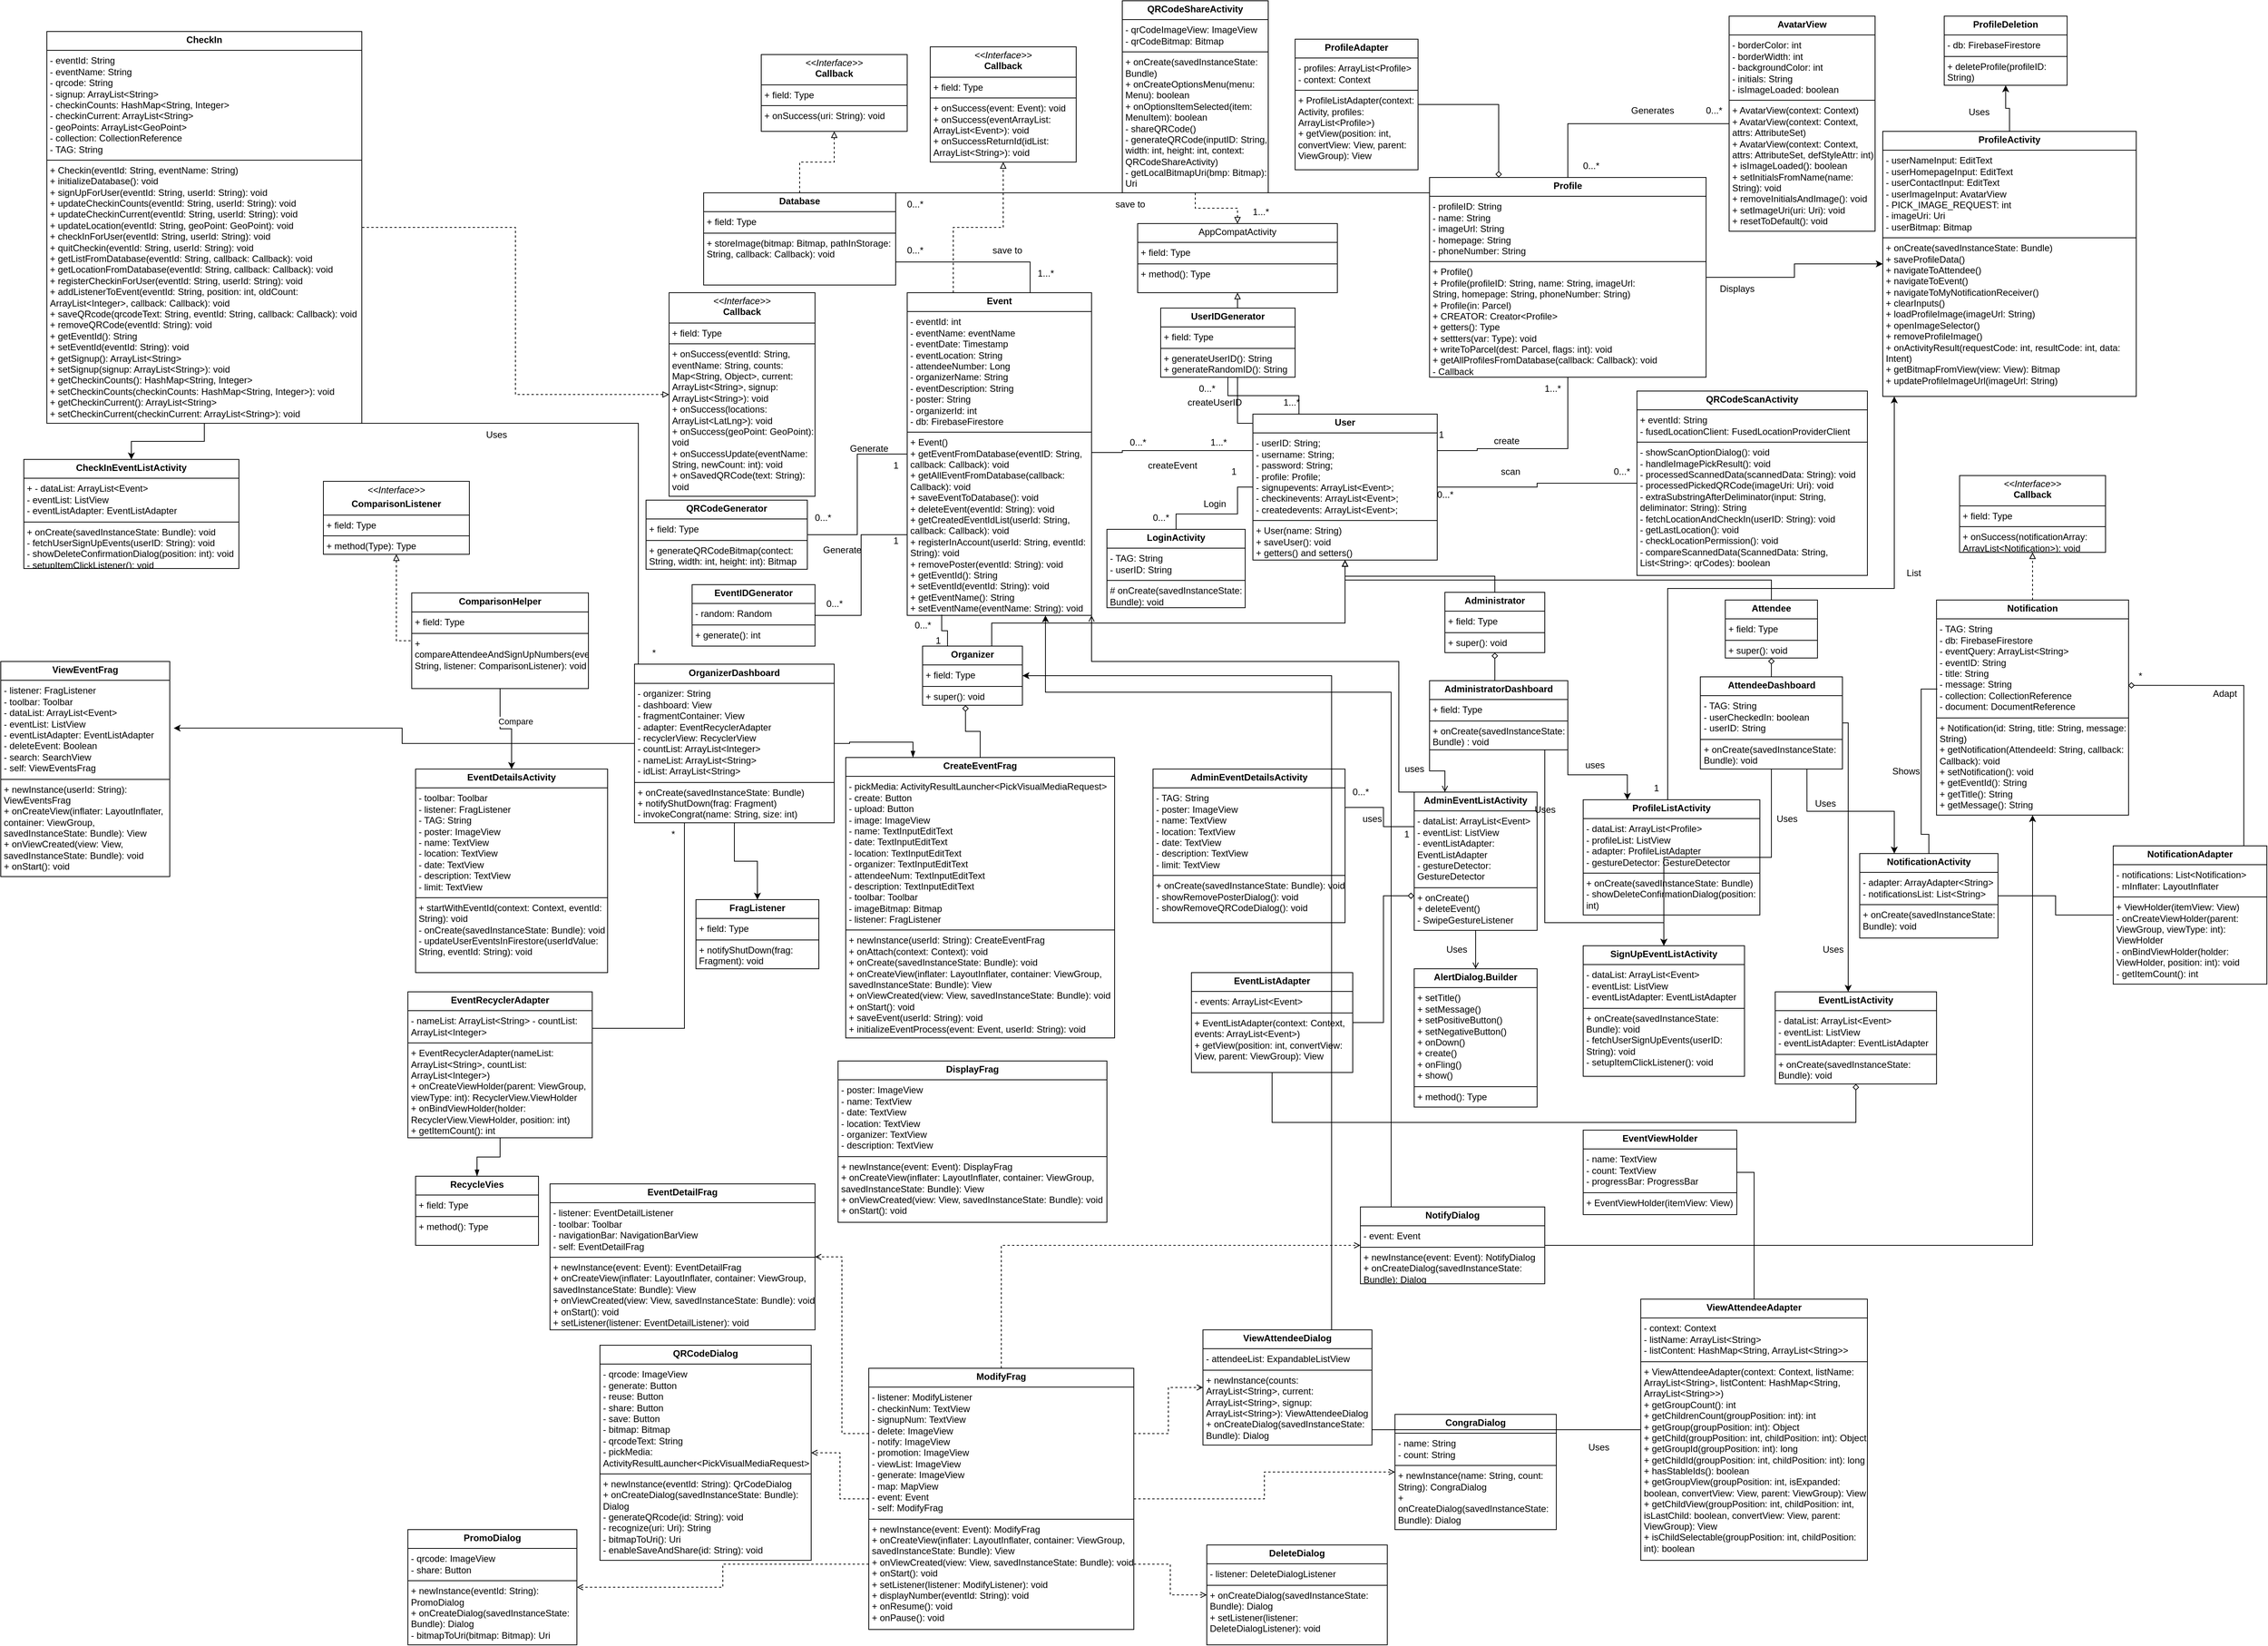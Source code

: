 <mxfile version="24.2.2" type="github">
  <diagram name="Page-1" id="J35sRBXo90A8_cbNqQOU">
    <mxGraphModel dx="3288" dy="892" grid="1" gridSize="10" guides="1" tooltips="1" connect="1" arrows="1" fold="1" page="1" pageScale="1" pageWidth="850" pageHeight="1100" math="0" shadow="0">
      <root>
        <mxCell id="0" />
        <mxCell id="1" parent="0" />
        <mxCell id="WPeFzwkXg94GIZhLmHgt-10" value="&lt;p style=&quot;margin:0px;margin-top:4px;text-align:center;&quot;&gt;&lt;span style=&quot;font-weight: 700;&quot;&gt;User&lt;/span&gt;&lt;br&gt;&lt;/p&gt;&lt;hr size=&quot;1&quot; style=&quot;border-style:solid;&quot;&gt;&lt;p style=&quot;margin:0px;margin-left:4px;&quot;&gt;- userID: String;&lt;/p&gt;&lt;p style=&quot;margin:0px;margin-left:4px;&quot;&gt;- username: String;&lt;br&gt;&lt;/p&gt;&lt;p style=&quot;margin:0px;margin-left:4px;&quot;&gt;- password: String;&lt;br&gt;&lt;/p&gt;&lt;p style=&quot;margin:0px;margin-left:4px;&quot;&gt;- profile: Profile;&lt;/p&gt;&lt;p style=&quot;margin:0px;margin-left:4px;&quot;&gt;- signupevents: ArrayList&amp;lt;Event&amp;gt;;&lt;/p&gt;&lt;p style=&quot;margin:0px;margin-left:4px;&quot;&gt;- checkinevents:&amp;nbsp;&lt;span style=&quot;background-color: initial;&quot;&gt;ArrayList&amp;lt;Event&amp;gt;;&lt;/span&gt;&lt;/p&gt;&lt;p style=&quot;margin:0px;margin-left:4px;&quot;&gt;- createdevents:&amp;nbsp;&lt;span style=&quot;background-color: initial;&quot;&gt;ArrayList&amp;lt;Event&amp;gt;;&lt;/span&gt;&lt;/p&gt;&lt;hr size=&quot;1&quot; style=&quot;border-style:solid;&quot;&gt;&lt;p style=&quot;margin:0px;margin-left:4px;&quot;&gt;+ User(name: String)&lt;/p&gt;&lt;p style=&quot;margin:0px;margin-left:4px;&quot;&gt;+ saveUser(): void&lt;/p&gt;&lt;p style=&quot;margin:0px;margin-left:4px;&quot;&gt;+ getters() and setters()&lt;/p&gt;" style="verticalAlign=top;align=left;overflow=fill;html=1;whiteSpace=wrap;" parent="1" vertex="1">
          <mxGeometry x="370" y="538" width="240" height="190" as="geometry" />
        </mxCell>
        <mxCell id="XLVlxGefPMWBj1lpJ0U2-4" style="edgeStyle=orthogonalEdgeStyle;rounded=0;orthogonalLoop=1;jettySize=auto;html=1;exitX=0.5;exitY=0;exitDx=0;exitDy=0;entryX=0.5;entryY=1;entryDx=0;entryDy=0;endArrow=block;endFill=0;" parent="1" source="WPeFzwkXg94GIZhLmHgt-15" target="WPeFzwkXg94GIZhLmHgt-10" edge="1">
          <mxGeometry relative="1" as="geometry">
            <Array as="points">
              <mxPoint x="30" y="840" />
              <mxPoint x="30" y="810" />
              <mxPoint x="490" y="810" />
            </Array>
          </mxGeometry>
        </mxCell>
        <mxCell id="WPeFzwkXg94GIZhLmHgt-15" value="&lt;p style=&quot;margin:0px;margin-top:4px;text-align:center;&quot;&gt;&lt;b&gt;Organizer&lt;/b&gt;&lt;/p&gt;&lt;hr size=&quot;1&quot; style=&quot;border-style:solid;&quot;&gt;&lt;p style=&quot;margin:0px;margin-left:4px;&quot;&gt;+ field: Type&lt;br&gt;&lt;/p&gt;&lt;hr size=&quot;1&quot; style=&quot;border-style:solid;&quot;&gt;&lt;p style=&quot;margin:0px;margin-left:4px;&quot;&gt;+ super(): void&lt;/p&gt;" style="verticalAlign=top;align=left;overflow=fill;html=1;whiteSpace=wrap;" parent="1" vertex="1">
          <mxGeometry x="-60" y="840" width="130" height="77" as="geometry" />
        </mxCell>
        <mxCell id="XLVlxGefPMWBj1lpJ0U2-2" style="edgeStyle=orthogonalEdgeStyle;rounded=0;orthogonalLoop=1;jettySize=auto;html=1;exitX=0.5;exitY=0;exitDx=0;exitDy=0;entryX=0.5;entryY=1;entryDx=0;entryDy=0;endArrow=block;endFill=0;" parent="1" source="WPeFzwkXg94GIZhLmHgt-16" target="WPeFzwkXg94GIZhLmHgt-10" edge="1">
          <mxGeometry relative="1" as="geometry" />
        </mxCell>
        <mxCell id="WPeFzwkXg94GIZhLmHgt-16" value="&lt;p style=&quot;margin:0px;margin-top:4px;text-align:center;&quot;&gt;&lt;span style=&quot;font-weight: 700;&quot;&gt;Administrator&lt;/span&gt;&lt;br&gt;&lt;/p&gt;&lt;hr size=&quot;1&quot; style=&quot;border-style:solid;&quot;&gt;&lt;p style=&quot;margin:0px;margin-left:4px;&quot;&gt;+ field: Type&lt;br&gt;&lt;/p&gt;&lt;hr size=&quot;1&quot; style=&quot;border-style:solid;&quot;&gt;&lt;p style=&quot;margin:0px;margin-left:4px;&quot;&gt;+ super(): void&lt;/p&gt;" style="verticalAlign=top;align=left;overflow=fill;html=1;whiteSpace=wrap;" parent="1" vertex="1">
          <mxGeometry x="620" y="770" width="130" height="78.5" as="geometry" />
        </mxCell>
        <mxCell id="XLVlxGefPMWBj1lpJ0U2-1" style="edgeStyle=orthogonalEdgeStyle;rounded=0;orthogonalLoop=1;jettySize=auto;html=1;exitX=0.5;exitY=0;exitDx=0;exitDy=0;endArrow=block;endFill=0;" parent="1" source="WPeFzwkXg94GIZhLmHgt-17" target="WPeFzwkXg94GIZhLmHgt-10" edge="1">
          <mxGeometry relative="1" as="geometry" />
        </mxCell>
        <mxCell id="WPeFzwkXg94GIZhLmHgt-17" value="&lt;p style=&quot;margin:0px;margin-top:4px;text-align:center;&quot;&gt;&lt;b&gt;Attendee&lt;/b&gt;&lt;/p&gt;&lt;hr size=&quot;1&quot; style=&quot;border-style:solid;&quot;&gt;&lt;p style=&quot;margin:0px;margin-left:4px;&quot;&gt;+ field: Type&lt;br&gt;&lt;/p&gt;&lt;hr size=&quot;1&quot; style=&quot;border-style:solid;&quot;&gt;&lt;p style=&quot;margin:0px;margin-left:4px;&quot;&gt;+ super(): void&lt;/p&gt;" style="verticalAlign=top;align=left;overflow=fill;html=1;whiteSpace=wrap;" parent="1" vertex="1">
          <mxGeometry x="985" y="780" width="120" height="75.5" as="geometry" />
        </mxCell>
        <mxCell id="WPeFzwkXg94GIZhLmHgt-24" style="edgeStyle=orthogonalEdgeStyle;rounded=0;orthogonalLoop=1;jettySize=auto;html=1;exitX=1;exitY=0.5;exitDx=0;exitDy=0;entryX=0;entryY=0.25;entryDx=0;entryDy=0;endArrow=none;endFill=0;" parent="1" source="WPeFzwkXg94GIZhLmHgt-18" target="WPeFzwkXg94GIZhLmHgt-10" edge="1">
          <mxGeometry relative="1" as="geometry">
            <Array as="points">
              <mxPoint x="200" y="588" />
            </Array>
          </mxGeometry>
        </mxCell>
        <mxCell id="yjo2Gp_yLV4FWqsMjtJI-7" style="edgeStyle=orthogonalEdgeStyle;rounded=0;orthogonalLoop=1;jettySize=auto;html=1;exitX=0.25;exitY=0;exitDx=0;exitDy=0;entryX=0.5;entryY=1;entryDx=0;entryDy=0;dashed=1;endArrow=block;endFill=0;" edge="1" parent="1" source="WPeFzwkXg94GIZhLmHgt-18" target="yjo2Gp_yLV4FWqsMjtJI-6">
          <mxGeometry relative="1" as="geometry" />
        </mxCell>
        <mxCell id="WPeFzwkXg94GIZhLmHgt-18" value="&lt;p style=&quot;margin:0px;margin-top:4px;text-align:center;&quot;&gt;&lt;b&gt;Event&lt;/b&gt;&lt;/p&gt;&lt;hr size=&quot;1&quot; style=&quot;border-style:solid;&quot;&gt;&lt;p style=&quot;margin:0px;margin-left:4px;&quot;&gt;-&amp;nbsp;&lt;span style=&quot;background-color: initial;&quot;&gt;eventId: int&lt;/span&gt;&lt;/p&gt;&lt;p style=&quot;margin:0px;margin-left:4px;&quot;&gt;- eventName: eventName&lt;/p&gt;&lt;p style=&quot;margin:0px;margin-left:4px;&quot;&gt;- eventDate: Timestamp&lt;/p&gt;&lt;p style=&quot;margin:0px;margin-left:4px;&quot;&gt;- eventLocation: String&lt;/p&gt;&lt;p style=&quot;margin:0px;margin-left:4px;&quot;&gt;- attendeeNumber: Long&lt;/p&gt;&lt;p style=&quot;margin:0px;margin-left:4px;&quot;&gt;- organizerName: String&lt;/p&gt;&lt;p style=&quot;margin:0px;margin-left:4px;&quot;&gt;- eventDescription: String&lt;/p&gt;&lt;p style=&quot;margin:0px;margin-left:4px;&quot;&gt;- poster: String&lt;/p&gt;&lt;p style=&quot;margin:0px;margin-left:4px;&quot;&gt;- organizerId: int&lt;/p&gt;&lt;p style=&quot;margin:0px;margin-left:4px;&quot;&gt;&lt;span style=&quot;background-color: initial;&quot;&gt;- db: FirebaseFirestore&lt;/span&gt;&lt;/p&gt;&lt;hr size=&quot;1&quot; style=&quot;border-style:solid;&quot;&gt;&lt;p style=&quot;margin:0px;margin-left:4px;&quot;&gt;+ Event()&lt;/p&gt;&lt;p style=&quot;margin:0px;margin-left:4px;&quot;&gt;+ getEventFromDatabase(eventID: String, callback: Callback): void&lt;/p&gt;&lt;p style=&quot;margin:0px;margin-left:4px;&quot;&gt;+ getAllEventFromDatabase(callback: Callback): void&lt;/p&gt;&lt;p style=&quot;margin:0px;margin-left:4px;&quot;&gt;+ saveEventToDatabase(): void&lt;/p&gt;&lt;p style=&quot;margin:0px;margin-left:4px;&quot;&gt;+ deleteEvent(eventId: String): void&amp;nbsp;&lt;/p&gt;&lt;p style=&quot;margin:0px;margin-left:4px;&quot;&gt;+ getCreatedEventIdList(userId: String, callback: Callback): void&lt;/p&gt;&lt;p style=&quot;margin:0px;margin-left:4px;&quot;&gt;+ registerInAccount(userId: String, eventId: String): void&lt;/p&gt;&lt;p style=&quot;margin:0px;margin-left:4px;&quot;&gt;+ removePoster(eventId: String): void&lt;/p&gt;&lt;p style=&quot;margin:0px;margin-left:4px;&quot;&gt;+ getEventId(): String&lt;/p&gt;&lt;p style=&quot;margin:0px;margin-left:4px;&quot;&gt;+ setEventId(eventId: String): void&lt;/p&gt;&lt;p style=&quot;margin:0px;margin-left:4px;&quot;&gt;+ getEventName(): String&lt;/p&gt;&lt;p style=&quot;margin:0px;margin-left:4px;&quot;&gt;+ setEventName(eventName: String): void&lt;/p&gt;&lt;p style=&quot;margin:0px;margin-left:4px;&quot;&gt;&lt;br&gt;&lt;/p&gt;" style="verticalAlign=top;align=left;overflow=fill;html=1;whiteSpace=wrap;" parent="1" vertex="1">
          <mxGeometry x="-80" y="380" width="240" height="420" as="geometry" />
        </mxCell>
        <mxCell id="WPeFzwkXg94GIZhLmHgt-25" style="edgeStyle=orthogonalEdgeStyle;rounded=0;orthogonalLoop=1;jettySize=auto;html=1;exitX=0.5;exitY=1;exitDx=0;exitDy=0;entryX=1;entryY=0.25;entryDx=0;entryDy=0;endArrow=none;endFill=0;" parent="1" source="WPeFzwkXg94GIZhLmHgt-19" target="WPeFzwkXg94GIZhLmHgt-10" edge="1">
          <mxGeometry relative="1" as="geometry">
            <Array as="points">
              <mxPoint x="662" y="583" />
            </Array>
          </mxGeometry>
        </mxCell>
        <mxCell id="yJpc8QZkgyVH1emFUSDa-1" style="edgeStyle=orthogonalEdgeStyle;rounded=0;orthogonalLoop=1;jettySize=auto;html=1;exitX=0;exitY=0;exitDx=0;exitDy=0;entryX=0.5;entryY=0;entryDx=0;entryDy=0;endArrow=none;endFill=0;" parent="1" source="WPeFzwkXg94GIZhLmHgt-19" target="WPeFzwkXg94GIZhLmHgt-35" edge="1">
          <mxGeometry relative="1" as="geometry">
            <Array as="points">
              <mxPoint x="470" y="250" />
              <mxPoint x="-55" y="250" />
            </Array>
          </mxGeometry>
        </mxCell>
        <mxCell id="yjo2Gp_yLV4FWqsMjtJI-27" style="edgeStyle=orthogonalEdgeStyle;rounded=0;orthogonalLoop=1;jettySize=auto;html=1;exitX=1;exitY=0.5;exitDx=0;exitDy=0;entryX=0;entryY=0.5;entryDx=0;entryDy=0;" edge="1" parent="1" source="WPeFzwkXg94GIZhLmHgt-19" target="yjo2Gp_yLV4FWqsMjtJI-2">
          <mxGeometry relative="1" as="geometry" />
        </mxCell>
        <mxCell id="WPeFzwkXg94GIZhLmHgt-19" value="&lt;p style=&quot;margin:0px;margin-top:4px;text-align:center;&quot;&gt;&lt;b&gt;Profile&lt;/b&gt;&lt;/p&gt;&lt;hr size=&quot;1&quot; style=&quot;border-style:solid;&quot;&gt;&lt;p style=&quot;margin:0px;margin-left:4px;&quot;&gt;- profileID: String&lt;/p&gt;&lt;p style=&quot;margin:0px;margin-left:4px;&quot;&gt;- name: String&lt;/p&gt;&lt;p style=&quot;margin:0px;margin-left:4px;&quot;&gt;- imageUrl: String&lt;/p&gt;&lt;p style=&quot;margin:0px;margin-left:4px;&quot;&gt;- homepage: String&lt;/p&gt;&lt;p style=&quot;margin:0px;margin-left:4px;&quot;&gt;- phoneNumber: String&lt;/p&gt;&lt;hr size=&quot;1&quot; style=&quot;border-style:solid;&quot;&gt;&lt;p style=&quot;margin:0px;margin-left:4px;&quot;&gt;+ Profile()&lt;/p&gt;&lt;p style=&quot;margin:0px;margin-left:4px;&quot;&gt;&lt;span style=&quot;background-color: initial;&quot;&gt;+ Profile(profileID: String,&amp;nbsp;&lt;/span&gt;&lt;span style=&quot;background-color: initial;&quot;&gt;name: String,&amp;nbsp;&lt;/span&gt;&lt;span style=&quot;background-color: initial;&quot;&gt;imageUrl: String,&amp;nbsp;&lt;/span&gt;&lt;span style=&quot;background-color: initial;&quot;&gt;homepage: String,&amp;nbsp;&lt;/span&gt;&lt;span style=&quot;background-color: initial;&quot;&gt;phoneNumber: String)&amp;nbsp;&lt;/span&gt;&lt;/p&gt;&lt;p style=&quot;margin:0px;margin-left:4px;&quot;&gt;&lt;span style=&quot;background-color: initial;&quot;&gt;+ Profile(in: Parcel)&amp;nbsp;&lt;/span&gt;&lt;/p&gt;&lt;p style=&quot;margin:0px;margin-left:4px;&quot;&gt;&lt;span style=&quot;background-color: initial;&quot;&gt;+ CREATOR: Creator&amp;lt;Profile&amp;gt;&amp;nbsp;&lt;/span&gt;&lt;/p&gt;&lt;p style=&quot;margin:0px;margin-left:4px;&quot;&gt;+ getters(): Type&lt;/p&gt;&lt;p style=&quot;margin:0px;margin-left:4px;&quot;&gt;+ settters(var: Type&lt;span style=&quot;background-color: initial;&quot;&gt;): void&lt;/span&gt;&lt;/p&gt;&lt;p style=&quot;margin:0px;margin-left:4px;&quot;&gt;&lt;span style=&quot;background-color: initial;&quot;&gt;+ writeToParcel(dest: Parcel, flags: int): void&lt;br&gt;&lt;/span&gt;&lt;/p&gt;&lt;p style=&quot;margin: 0px 0px 0px 4px;&quot;&gt;&lt;span style=&quot;background-color: initial;&quot;&gt;+ getAllProfilesFromDatabase(callback: Callback): void&lt;/span&gt;&lt;/p&gt;&lt;p style=&quot;margin: 0px 0px 0px 4px;&quot;&gt;- Callback&amp;nbsp;&lt;/p&gt;&lt;p style=&quot;margin: 0px 0px 0px 4px;&quot;&gt;&lt;br&gt;&lt;/p&gt;" style="verticalAlign=top;align=left;overflow=fill;html=1;whiteSpace=wrap;" parent="1" vertex="1">
          <mxGeometry x="600" y="230" width="360" height="260" as="geometry" />
        </mxCell>
        <mxCell id="WPeFzwkXg94GIZhLmHgt-28" value="0...*" style="text;html=1;align=center;verticalAlign=middle;resizable=0;points=[];autosize=1;strokeColor=none;fillColor=none;" parent="1" vertex="1">
          <mxGeometry x="200" y="560" width="40" height="30" as="geometry" />
        </mxCell>
        <mxCell id="WPeFzwkXg94GIZhLmHgt-29" value="1...*" style="text;html=1;align=center;verticalAlign=middle;resizable=0;points=[];autosize=1;strokeColor=none;fillColor=none;" parent="1" vertex="1">
          <mxGeometry x="305" y="560" width="40" height="30" as="geometry" />
        </mxCell>
        <mxCell id="WPeFzwkXg94GIZhLmHgt-30" value="1...*" style="text;html=1;align=center;verticalAlign=middle;resizable=0;points=[];autosize=1;strokeColor=none;fillColor=none;" parent="1" vertex="1">
          <mxGeometry x="740" y="490" width="40" height="30" as="geometry" />
        </mxCell>
        <mxCell id="WPeFzwkXg94GIZhLmHgt-31" value="1" style="text;html=1;align=center;verticalAlign=middle;resizable=0;points=[];autosize=1;strokeColor=none;fillColor=none;" parent="1" vertex="1">
          <mxGeometry x="600" y="550" width="30" height="30" as="geometry" />
        </mxCell>
        <mxCell id="XLVlxGefPMWBj1lpJ0U2-21" style="edgeStyle=orthogonalEdgeStyle;rounded=0;orthogonalLoop=1;jettySize=auto;html=1;exitX=1;exitY=0.5;exitDx=0;exitDy=0;entryX=0;entryY=0.5;entryDx=0;entryDy=0;endArrow=none;endFill=0;" parent="1" source="WPeFzwkXg94GIZhLmHgt-32" target="WPeFzwkXg94GIZhLmHgt-18" edge="1">
          <mxGeometry relative="1" as="geometry" />
        </mxCell>
        <mxCell id="WPeFzwkXg94GIZhLmHgt-32" value="&lt;p style=&quot;margin:0px;margin-top:4px;text-align:center;&quot;&gt;&lt;b&gt;QRCodeGenerator&lt;/b&gt;&lt;/p&gt;&lt;hr size=&quot;1&quot; style=&quot;border-style:solid;&quot;&gt;&lt;p style=&quot;margin:0px;margin-left:4px;&quot;&gt;+ field: Type&lt;br&gt;&lt;/p&gt;&lt;hr size=&quot;1&quot; style=&quot;border-style:solid;&quot;&gt;&lt;p style=&quot;margin:0px;margin-left:4px;&quot;&gt;+ generateQRCodeBitmap(contect: String, width: int, height: int): Bitmap&lt;/p&gt;" style="verticalAlign=top;align=left;overflow=fill;html=1;whiteSpace=wrap;" parent="1" vertex="1">
          <mxGeometry x="-420" y="650" width="210" height="90" as="geometry" />
        </mxCell>
        <mxCell id="WPeFzwkXg94GIZhLmHgt-33" value="&lt;p style=&quot;margin:0px;margin-top:4px;text-align:center;&quot;&gt;&lt;i&gt;&amp;lt;&amp;lt;Interface&amp;gt;&amp;gt;&lt;/i&gt;&lt;br&gt;&lt;b&gt;Callback&lt;/b&gt;&lt;/p&gt;&lt;hr size=&quot;1&quot; style=&quot;border-style:solid;&quot;&gt;&lt;p style=&quot;margin:0px;margin-left:4px;&quot;&gt;+ field: Type&lt;br&gt;&lt;/p&gt;&lt;hr size=&quot;1&quot; style=&quot;border-style:solid;&quot;&gt;&lt;p style=&quot;margin:0px;margin-left:4px;&quot;&gt;+ onSuccess(uri: String): void&lt;br&gt;&lt;/p&gt;" style="verticalAlign=top;align=left;overflow=fill;html=1;whiteSpace=wrap;" parent="1" vertex="1">
          <mxGeometry x="-270" y="70" width="190" height="100" as="geometry" />
        </mxCell>
        <mxCell id="yJpc8QZkgyVH1emFUSDa-2" style="edgeStyle=orthogonalEdgeStyle;rounded=0;orthogonalLoop=1;jettySize=auto;html=1;entryX=0.5;entryY=0;entryDx=0;entryDy=0;endArrow=none;endFill=0;" parent="1" source="WPeFzwkXg94GIZhLmHgt-35" target="WPeFzwkXg94GIZhLmHgt-18" edge="1">
          <mxGeometry relative="1" as="geometry">
            <Array as="points">
              <mxPoint x="80" y="340" />
            </Array>
          </mxGeometry>
        </mxCell>
        <mxCell id="yjo2Gp_yLV4FWqsMjtJI-1" style="edgeStyle=orthogonalEdgeStyle;rounded=0;orthogonalLoop=1;jettySize=auto;html=1;exitX=0.5;exitY=0;exitDx=0;exitDy=0;entryX=0.5;entryY=1;entryDx=0;entryDy=0;dashed=1;endArrow=block;endFill=0;" edge="1" parent="1" source="WPeFzwkXg94GIZhLmHgt-35" target="WPeFzwkXg94GIZhLmHgt-33">
          <mxGeometry relative="1" as="geometry" />
        </mxCell>
        <mxCell id="WPeFzwkXg94GIZhLmHgt-35" value="&lt;p style=&quot;margin:0px;margin-top:4px;text-align:center;&quot;&gt;&lt;b&gt;Database&lt;/b&gt;&lt;/p&gt;&lt;hr size=&quot;1&quot; style=&quot;border-style:solid;&quot;&gt;&lt;p style=&quot;margin:0px;margin-left:4px;&quot;&gt;+ field: Type&lt;/p&gt;&lt;hr size=&quot;1&quot; style=&quot;border-style:solid;&quot;&gt;&lt;p style=&quot;margin:0px;margin-left:4px;&quot;&gt;+ storeImage(bitmap: Bitmap, pathInStorage: String, callback: Callback): void&lt;/p&gt;&lt;p style=&quot;margin:0px;margin-left:4px;&quot;&gt;&lt;br&gt;&lt;/p&gt;" style="verticalAlign=top;align=left;overflow=fill;html=1;whiteSpace=wrap;" parent="1" vertex="1">
          <mxGeometry x="-345" y="250" width="250" height="120" as="geometry" />
        </mxCell>
        <mxCell id="i9NQ23__nChv1Pb4dPMh-1" value="&lt;p style=&quot;margin:0px;margin-top:4px;text-align:center;&quot;&gt;&lt;b&gt;CreateEventFrag&lt;/b&gt;&lt;/p&gt;&lt;hr size=&quot;1&quot; style=&quot;border-style:solid;&quot;&gt;&lt;p style=&quot;margin:0px;margin-left:4px;&quot;&gt;- pickMedia: ActivityResultLauncher&amp;lt;PickVisualMediaRequest&amp;gt;&lt;/p&gt;&lt;p style=&quot;margin:0px;margin-left:4px;&quot;&gt;&lt;span style=&quot;background-color: initial;&quot;&gt;- create: Button&lt;/span&gt;&lt;/p&gt;&lt;p style=&quot;margin:0px;margin-left:4px;&quot;&gt;&lt;span style=&quot;background-color: initial;&quot;&gt;- upload: Button&lt;/span&gt;&lt;/p&gt;&lt;p style=&quot;margin:0px;margin-left:4px;&quot;&gt;&lt;span style=&quot;background-color: initial;&quot;&gt;- image: ImageView&lt;/span&gt;&lt;/p&gt;&lt;p style=&quot;margin:0px;margin-left:4px;&quot;&gt;&lt;span style=&quot;background-color: initial;&quot;&gt;- name: TextInputEditText&lt;/span&gt;&lt;/p&gt;&lt;p style=&quot;margin:0px;margin-left:4px;&quot;&gt;&lt;span style=&quot;background-color: initial;&quot;&gt;- date: TextInputEditText&lt;/span&gt;&lt;/p&gt;&lt;p style=&quot;margin:0px;margin-left:4px;&quot;&gt;&lt;span style=&quot;background-color: initial;&quot;&gt;- location: TextInputEditText&lt;/span&gt;&lt;/p&gt;&lt;p style=&quot;margin:0px;margin-left:4px;&quot;&gt;&lt;span style=&quot;background-color: initial;&quot;&gt;- organizer: TextInputEditText&lt;/span&gt;&lt;/p&gt;&lt;p style=&quot;margin:0px;margin-left:4px;&quot;&gt;&lt;span style=&quot;background-color: initial;&quot;&gt;- attendeeNum: TextInputEditText&lt;/span&gt;&lt;/p&gt;&lt;p style=&quot;margin:0px;margin-left:4px;&quot;&gt;&lt;span style=&quot;background-color: initial;&quot;&gt;- description: TextInputEditText&lt;/span&gt;&lt;/p&gt;&lt;p style=&quot;margin:0px;margin-left:4px;&quot;&gt;&lt;span style=&quot;background-color: initial;&quot;&gt;- toolbar: Toolbar&lt;/span&gt;&lt;/p&gt;&lt;p style=&quot;margin:0px;margin-left:4px;&quot;&gt;&lt;span style=&quot;background-color: initial;&quot;&gt;- imageBitmap: Bitmap&lt;/span&gt;&lt;/p&gt;&lt;p style=&quot;margin:0px;margin-left:4px;&quot;&gt;&lt;span style=&quot;background-color: initial;&quot;&gt;- listener: FragListener&lt;/span&gt;&lt;/p&gt;&lt;hr size=&quot;1&quot; style=&quot;border-style:solid;&quot;&gt;&lt;p style=&quot;margin:0px;margin-left:4px;&quot;&gt;&lt;span style=&quot;background-color: initial;&quot;&gt;+ newInstance(userId: String): CreateEventFrag&lt;/span&gt;&lt;/p&gt;&lt;p style=&quot;margin:0px;margin-left:4px;&quot;&gt;&lt;span style=&quot;background-color: initial;&quot;&gt;+ onAttach(context: Context): void&lt;/span&gt;&lt;/p&gt;&lt;p style=&quot;margin:0px;margin-left:4px;&quot;&gt;&lt;span style=&quot;background-color: initial;&quot;&gt;+ onCreate(savedInstanceState: Bundle): void&lt;/span&gt;&lt;/p&gt;&lt;p style=&quot;margin:0px;margin-left:4px;&quot;&gt;&lt;span style=&quot;background-color: initial;&quot;&gt;+ onCreateView(inflater: LayoutInflater, container: ViewGroup, savedInstanceState: Bundle): View&lt;/span&gt;&lt;/p&gt;&lt;p style=&quot;margin:0px;margin-left:4px;&quot;&gt;&lt;span style=&quot;background-color: initial;&quot;&gt;+ onViewCreated(view: View, savedInstanceState: Bundle): void&lt;/span&gt;&lt;/p&gt;&lt;p style=&quot;margin:0px;margin-left:4px;&quot;&gt;&lt;span style=&quot;background-color: initial;&quot;&gt;+ onStart(): void&lt;/span&gt;&lt;/p&gt;&lt;p style=&quot;margin:0px;margin-left:4px;&quot;&gt;&lt;span style=&quot;background-color: initial;&quot;&gt;+ saveEvent(userId: String): void&lt;/span&gt;&lt;/p&gt;&lt;p style=&quot;margin:0px;margin-left:4px;&quot;&gt;&lt;span style=&quot;background-color: initial;&quot;&gt;+ initializeEventProcess(event: Event, userId: String): void&lt;/span&gt;&lt;/p&gt;" style="verticalAlign=top;align=left;overflow=fill;html=1;whiteSpace=wrap;" parent="1" vertex="1">
          <mxGeometry x="-160" y="985" width="350" height="365" as="geometry" />
        </mxCell>
        <mxCell id="i9NQ23__nChv1Pb4dPMh-3" style="edgeStyle=orthogonalEdgeStyle;rounded=0;orthogonalLoop=1;jettySize=auto;html=1;exitX=0.5;exitY=0;exitDx=0;exitDy=0;entryX=0.43;entryY=1;entryDx=0;entryDy=0;entryPerimeter=0;endArrow=diamond;endFill=0;" parent="1" source="i9NQ23__nChv1Pb4dPMh-1" target="WPeFzwkXg94GIZhLmHgt-15" edge="1">
          <mxGeometry relative="1" as="geometry" />
        </mxCell>
        <mxCell id="i9NQ23__nChv1Pb4dPMh-6" style="edgeStyle=orthogonalEdgeStyle;rounded=0;orthogonalLoop=1;jettySize=auto;html=1;entryX=0.25;entryY=0;entryDx=0;entryDy=0;endArrow=blockThin;endFill=1;" parent="1" source="i9NQ23__nChv1Pb4dPMh-5" target="i9NQ23__nChv1Pb4dPMh-1" edge="1">
          <mxGeometry relative="1" as="geometry" />
        </mxCell>
        <mxCell id="yjo2Gp_yLV4FWqsMjtJI-107" style="edgeStyle=orthogonalEdgeStyle;rounded=0;orthogonalLoop=1;jettySize=auto;html=1;exitX=0.5;exitY=1;exitDx=0;exitDy=0;entryX=0.5;entryY=0;entryDx=0;entryDy=0;" edge="1" parent="1" source="i9NQ23__nChv1Pb4dPMh-5" target="yjo2Gp_yLV4FWqsMjtJI-85">
          <mxGeometry relative="1" as="geometry" />
        </mxCell>
        <mxCell id="yjo2Gp_yLV4FWqsMjtJI-109" style="edgeStyle=orthogonalEdgeStyle;rounded=0;orthogonalLoop=1;jettySize=auto;html=1;exitX=0.25;exitY=0;exitDx=0;exitDy=0;entryX=1;entryY=1;entryDx=0;entryDy=0;endArrow=none;endFill=0;" edge="1" parent="1" source="i9NQ23__nChv1Pb4dPMh-5" target="yjo2Gp_yLV4FWqsMjtJI-47">
          <mxGeometry relative="1" as="geometry">
            <Array as="points">
              <mxPoint x="-430" y="863" />
            </Array>
          </mxGeometry>
        </mxCell>
        <mxCell id="yjo2Gp_yLV4FWqsMjtJI-111" style="edgeStyle=orthogonalEdgeStyle;rounded=0;orthogonalLoop=1;jettySize=auto;html=1;exitX=0.25;exitY=1;exitDx=0;exitDy=0;entryX=1;entryY=0.25;entryDx=0;entryDy=0;endArrow=none;endFill=0;" edge="1" parent="1" source="i9NQ23__nChv1Pb4dPMh-5" target="yjo2Gp_yLV4FWqsMjtJI-83">
          <mxGeometry relative="1" as="geometry" />
        </mxCell>
        <mxCell id="i9NQ23__nChv1Pb4dPMh-5" value="&lt;p style=&quot;margin:0px;margin-top:4px;text-align:center;&quot;&gt;&lt;b&gt;OrganizerDashboard&lt;/b&gt;&lt;br&gt;&lt;/p&gt;&lt;hr size=&quot;1&quot; style=&quot;border-style:solid;&quot;&gt;&lt;p style=&quot;margin:0px;margin-left:4px;&quot;&gt;- organizer: String&lt;/p&gt;&lt;p style=&quot;margin:0px;margin-left:4px;&quot;&gt;- dashboard: View&lt;/p&gt;&lt;p style=&quot;margin:0px;margin-left:4px;&quot;&gt;- fragmentContainer: View&lt;/p&gt;&lt;p style=&quot;margin:0px;margin-left:4px;&quot;&gt;- adapter: EventRecyclerAdapter&lt;/p&gt;&lt;p style=&quot;margin:0px;margin-left:4px;&quot;&gt;- recyclerView: RecyclerView&lt;/p&gt;&lt;p style=&quot;margin:0px;margin-left:4px;&quot;&gt;- countList: ArrayList&amp;lt;Integer&amp;gt;&lt;/p&gt;&lt;p style=&quot;margin:0px;margin-left:4px;&quot;&gt;- nameList: ArrayList&amp;lt;String&amp;gt;&lt;/p&gt;&lt;p style=&quot;margin:0px;margin-left:4px;&quot;&gt;- idList: ArrayList&amp;lt;String&amp;gt;&lt;/p&gt;&lt;hr size=&quot;1&quot; style=&quot;border-style:solid;&quot;&gt;&lt;p style=&quot;margin:0px;margin-left:4px;&quot;&gt;&lt;span style=&quot;background-color: initial;&quot;&gt;+ onCreate(savedInstanceState: Bundle)&lt;/span&gt;&lt;br&gt;&lt;/p&gt;&lt;p style=&quot;margin:0px;margin-left:4px;&quot;&gt;+ notifyShutDown(frag: Fragment)&lt;/p&gt;&lt;p style=&quot;margin:0px;margin-left:4px;&quot;&gt;&lt;span style=&quot;background-color: initial;&quot;&gt;&lt;/span&gt;&lt;/p&gt;&lt;p style=&quot;margin:0px;margin-left:4px;&quot;&gt;- invokeCongrat(name: String, size: int)&lt;/p&gt;" style="verticalAlign=top;align=left;overflow=fill;html=1;whiteSpace=wrap;" parent="1" vertex="1">
          <mxGeometry x="-435" y="863.5" width="260" height="206.5" as="geometry" />
        </mxCell>
        <mxCell id="i9NQ23__nChv1Pb4dPMh-10" style="edgeStyle=orthogonalEdgeStyle;rounded=0;orthogonalLoop=1;jettySize=auto;html=1;endArrow=block;endFill=0;" parent="1" source="WPeFzwkXg94GIZhLmHgt-10" target="i9NQ23__nChv1Pb4dPMh-9" edge="1">
          <mxGeometry relative="1" as="geometry">
            <mxPoint x="510" y="890" as="targetPoint" />
            <Array as="points">
              <mxPoint x="350" y="550" />
              <mxPoint x="350" y="550" />
            </Array>
          </mxGeometry>
        </mxCell>
        <mxCell id="i9NQ23__nChv1Pb4dPMh-9" value="&lt;p style=&quot;margin:0px;margin-top:4px;text-align:center;&quot;&gt;AppCompatActivity&lt;/p&gt;&lt;hr size=&quot;1&quot; style=&quot;border-style:solid;&quot;&gt;&lt;p style=&quot;margin:0px;margin-left:4px;&quot;&gt;+ field: Type&lt;br&gt;&lt;/p&gt;&lt;hr size=&quot;1&quot; style=&quot;border-style:solid;&quot;&gt;&lt;p style=&quot;margin:0px;margin-left:4px;&quot;&gt;+ method(): Type&lt;/p&gt;" style="verticalAlign=top;align=left;overflow=fill;html=1;whiteSpace=wrap;" parent="1" vertex="1">
          <mxGeometry x="220" y="290" width="260" height="90" as="geometry" />
        </mxCell>
        <mxCell id="yJpc8QZkgyVH1emFUSDa-3" value="1...*" style="text;html=1;align=center;verticalAlign=middle;resizable=0;points=[];autosize=1;strokeColor=none;fillColor=none;" parent="1" vertex="1">
          <mxGeometry x="80" y="340" width="40" height="30" as="geometry" />
        </mxCell>
        <mxCell id="yJpc8QZkgyVH1emFUSDa-4" value="0...*" style="text;html=1;align=center;verticalAlign=middle;resizable=0;points=[];autosize=1;strokeColor=none;fillColor=none;" parent="1" vertex="1">
          <mxGeometry x="-90" y="310" width="40" height="30" as="geometry" />
        </mxCell>
        <mxCell id="yJpc8QZkgyVH1emFUSDa-5" value="0...*" style="text;html=1;align=center;verticalAlign=middle;resizable=0;points=[];autosize=1;strokeColor=none;fillColor=none;" parent="1" vertex="1">
          <mxGeometry x="-90" y="250" width="40" height="30" as="geometry" />
        </mxCell>
        <mxCell id="yJpc8QZkgyVH1emFUSDa-6" value="1...*" style="text;html=1;align=center;verticalAlign=middle;resizable=0;points=[];autosize=1;strokeColor=none;fillColor=none;" parent="1" vertex="1">
          <mxGeometry x="360" y="260" width="40" height="30" as="geometry" />
        </mxCell>
        <mxCell id="yJpc8QZkgyVH1emFUSDa-7" value="create" style="text;html=1;align=center;verticalAlign=middle;resizable=0;points=[];autosize=1;strokeColor=none;fillColor=none;" parent="1" vertex="1">
          <mxGeometry x="670" y="558" width="60" height="30" as="geometry" />
        </mxCell>
        <mxCell id="yJpc8QZkgyVH1emFUSDa-8" value="createEvent" style="text;html=1;align=center;verticalAlign=middle;resizable=0;points=[];autosize=1;strokeColor=none;fillColor=none;" parent="1" vertex="1">
          <mxGeometry x="220" y="590" width="90" height="30" as="geometry" />
        </mxCell>
        <mxCell id="yJpc8QZkgyVH1emFUSDa-9" value="save to" style="text;html=1;align=center;verticalAlign=middle;resizable=0;points=[];autosize=1;strokeColor=none;fillColor=none;" parent="1" vertex="1">
          <mxGeometry x="20" y="310" width="60" height="30" as="geometry" />
        </mxCell>
        <mxCell id="yJpc8QZkgyVH1emFUSDa-11" value="save to" style="text;html=1;align=center;verticalAlign=middle;resizable=0;points=[];autosize=1;strokeColor=none;fillColor=none;" parent="1" vertex="1">
          <mxGeometry x="180" y="250" width="60" height="30" as="geometry" />
        </mxCell>
        <mxCell id="XLVlxGefPMWBj1lpJ0U2-5" style="edgeStyle=orthogonalEdgeStyle;rounded=0;orthogonalLoop=1;jettySize=auto;html=1;exitX=0;exitY=0.5;exitDx=0;exitDy=0;endArrow=none;endFill=0;" parent="1" source="yJpc8QZkgyVH1emFUSDa-19" target="WPeFzwkXg94GIZhLmHgt-10" edge="1">
          <mxGeometry relative="1" as="geometry" />
        </mxCell>
        <mxCell id="yJpc8QZkgyVH1emFUSDa-19" value="&lt;p style=&quot;margin:0px;margin-top:4px;text-align:center;&quot;&gt;&lt;b&gt;QRCodeScanActivity&lt;/b&gt;&lt;/p&gt;&lt;hr size=&quot;1&quot; style=&quot;border-style:solid;&quot;&gt;&lt;p style=&quot;margin:0px;margin-left:4px;&quot;&gt;+ eventId: String&lt;/p&gt;&lt;p style=&quot;margin:0px;margin-left:4px;&quot;&gt;- fusedLocationClient: FusedLocationProviderClient&lt;/p&gt;&lt;hr size=&quot;1&quot; style=&quot;border-style:solid;&quot;&gt;&lt;p style=&quot;margin:0px;margin-left:4px;&quot;&gt;- showScanOptionDialog(): void&lt;/p&gt;&lt;p style=&quot;margin:0px;margin-left:4px;&quot;&gt;- handleImagePickResult(): void&lt;/p&gt;&lt;p style=&quot;margin:0px;margin-left:4px;&quot;&gt;- processedScannedData(scannedData: String): void&lt;/p&gt;&lt;p style=&quot;margin:0px;margin-left:4px;&quot;&gt;- processedPickedQRCode(imageUri: Uri): void&lt;br&gt;&lt;/p&gt;&lt;p style=&quot;margin:0px;margin-left:4px;&quot;&gt;- extraSubstringAfterDeliminator(input: String, deliminator: String): String&lt;/p&gt;&lt;p style=&quot;margin:0px;margin-left:4px;&quot;&gt;- fetchLocationAndCheckIn(userID: String): void&lt;/p&gt;&lt;p style=&quot;margin:0px;margin-left:4px;&quot;&gt;- getLastLocation(): void&lt;/p&gt;&lt;p style=&quot;margin:0px;margin-left:4px;&quot;&gt;- checkLocationPermission(): void&lt;/p&gt;&lt;p style=&quot;margin:0px;margin-left:4px;&quot;&gt;- compareScannedData(ScannedData: String, List&amp;lt;String&amp;gt;: qrCodes): boolean&lt;/p&gt;" style="verticalAlign=top;align=left;overflow=fill;html=1;whiteSpace=wrap;" parent="1" vertex="1">
          <mxGeometry x="870" y="508" width="300" height="240" as="geometry" />
        </mxCell>
        <mxCell id="yJpc8QZkgyVH1emFUSDa-22" value="0...*" style="text;html=1;align=center;verticalAlign=middle;resizable=0;points=[];autosize=1;strokeColor=none;fillColor=none;" parent="1" vertex="1">
          <mxGeometry x="600" y="628" width="40" height="30" as="geometry" />
        </mxCell>
        <mxCell id="yJpc8QZkgyVH1emFUSDa-23" value="scan" style="text;html=1;align=center;verticalAlign=middle;resizable=0;points=[];autosize=1;strokeColor=none;fillColor=none;" parent="1" vertex="1">
          <mxGeometry x="680" y="598" width="50" height="30" as="geometry" />
        </mxCell>
        <mxCell id="yJpc8QZkgyVH1emFUSDa-26" style="edgeStyle=orthogonalEdgeStyle;rounded=0;orthogonalLoop=1;jettySize=auto;html=1;entryX=0.25;entryY=0;entryDx=0;entryDy=0;endArrow=diamond;endFill=0;" parent="1" source="yJpc8QZkgyVH1emFUSDa-24" target="WPeFzwkXg94GIZhLmHgt-19" edge="1">
          <mxGeometry relative="1" as="geometry" />
        </mxCell>
        <mxCell id="yJpc8QZkgyVH1emFUSDa-24" value="&lt;p style=&quot;margin:0px;margin-top:4px;text-align:center;&quot;&gt;&lt;b&gt;ProfileAdapter&lt;/b&gt;&lt;/p&gt;&lt;hr size=&quot;1&quot; style=&quot;border-style:solid;&quot;&gt;&lt;p style=&quot;margin:0px;margin-left:4px;&quot;&gt;- profiles: ArrayList&amp;lt;Profile&amp;gt;&lt;br&gt;&lt;/p&gt;&lt;p style=&quot;margin:0px;margin-left:4px;&quot;&gt;- context: Context&lt;/p&gt;&lt;hr size=&quot;1&quot; style=&quot;border-style:solid;&quot;&gt;&lt;p style=&quot;margin:0px;margin-left:4px;&quot;&gt;+ ProfileListAdapter(context: Activity, profiles: ArrayList&amp;lt;Profile&amp;gt;)&lt;/p&gt;&lt;p style=&quot;margin:0px;margin-left:4px;&quot;&gt;&lt;span style=&quot;background-color: initial;&quot;&gt;+ getView(position: int, convertView: View, parent: ViewGroup): View&lt;/span&gt;&lt;/p&gt;" style="verticalAlign=top;align=left;overflow=fill;html=1;whiteSpace=wrap;" parent="1" vertex="1">
          <mxGeometry x="425" y="50" width="160" height="170" as="geometry" />
        </mxCell>
        <mxCell id="XLVlxGefPMWBj1lpJ0U2-6" value="0...*" style="text;html=1;align=center;verticalAlign=middle;resizable=0;points=[];autosize=1;strokeColor=none;fillColor=none;" parent="1" vertex="1">
          <mxGeometry x="830" y="598" width="40" height="30" as="geometry" />
        </mxCell>
        <mxCell id="XLVlxGefPMWBj1lpJ0U2-16" style="edgeStyle=orthogonalEdgeStyle;rounded=0;orthogonalLoop=1;jettySize=auto;html=1;entryX=0.25;entryY=0;entryDx=0;entryDy=0;endArrow=none;endFill=0;" parent="1" source="XLVlxGefPMWBj1lpJ0U2-15" target="WPeFzwkXg94GIZhLmHgt-10" edge="1">
          <mxGeometry relative="1" as="geometry" />
        </mxCell>
        <mxCell id="XLVlxGefPMWBj1lpJ0U2-15" value="&lt;p style=&quot;margin:0px;margin-top:4px;text-align:center;&quot;&gt;&lt;b&gt;UserIDGenerator&lt;/b&gt;&lt;/p&gt;&lt;hr size=&quot;1&quot; style=&quot;border-style:solid;&quot;&gt;&lt;p style=&quot;margin:0px;margin-left:4px;&quot;&gt;+ field: Type&lt;/p&gt;&lt;hr size=&quot;1&quot; style=&quot;border-style:solid;&quot;&gt;&lt;p style=&quot;margin:0px;margin-left:4px;&quot;&gt;+ generateUserID(): String&lt;/p&gt;&lt;p style=&quot;margin:0px;margin-left:4px;&quot;&gt;+ generateRandomID(): String&lt;/p&gt;" style="verticalAlign=top;align=left;overflow=fill;html=1;whiteSpace=wrap;" parent="1" vertex="1">
          <mxGeometry x="250" y="400" width="175" height="90" as="geometry" />
        </mxCell>
        <mxCell id="XLVlxGefPMWBj1lpJ0U2-17" value="createUserID" style="text;html=1;align=center;verticalAlign=middle;resizable=0;points=[];autosize=1;strokeColor=none;fillColor=none;" parent="1" vertex="1">
          <mxGeometry x="275" y="508" width="90" height="30" as="geometry" />
        </mxCell>
        <mxCell id="XLVlxGefPMWBj1lpJ0U2-18" value="1...*" style="text;html=1;align=center;verticalAlign=middle;resizable=0;points=[];autosize=1;strokeColor=none;fillColor=none;" parent="1" vertex="1">
          <mxGeometry x="400" y="508" width="40" height="30" as="geometry" />
        </mxCell>
        <mxCell id="XLVlxGefPMWBj1lpJ0U2-19" value="0...*" style="text;html=1;align=center;verticalAlign=middle;resizable=0;points=[];autosize=1;strokeColor=none;fillColor=none;" parent="1" vertex="1">
          <mxGeometry x="290" y="490" width="40" height="30" as="geometry" />
        </mxCell>
        <mxCell id="yjo2Gp_yLV4FWqsMjtJI-13" style="edgeStyle=orthogonalEdgeStyle;rounded=0;orthogonalLoop=1;jettySize=auto;html=1;exitX=0.5;exitY=1;exitDx=0;exitDy=0;entryX=0.5;entryY=0;entryDx=0;entryDy=0;endArrow=open;endFill=0;" edge="1" parent="1" source="XLVlxGefPMWBj1lpJ0U2-20" target="yjo2Gp_yLV4FWqsMjtJI-12">
          <mxGeometry relative="1" as="geometry" />
        </mxCell>
        <mxCell id="yjo2Gp_yLV4FWqsMjtJI-15" style="edgeStyle=orthogonalEdgeStyle;rounded=0;orthogonalLoop=1;jettySize=auto;html=1;exitX=0;exitY=0;exitDx=0;exitDy=0;entryX=1;entryY=1;entryDx=0;entryDy=0;endArrow=open;endFill=0;" edge="1" parent="1" source="XLVlxGefPMWBj1lpJ0U2-20" target="WPeFzwkXg94GIZhLmHgt-18">
          <mxGeometry relative="1" as="geometry">
            <Array as="points">
              <mxPoint x="560" y="1030" />
              <mxPoint x="560" y="860" />
              <mxPoint x="160" y="860" />
            </Array>
          </mxGeometry>
        </mxCell>
        <mxCell id="yjo2Gp_yLV4FWqsMjtJI-18" style="edgeStyle=orthogonalEdgeStyle;rounded=0;orthogonalLoop=1;jettySize=auto;html=1;exitX=0;exitY=0.25;exitDx=0;exitDy=0;entryX=1;entryY=0.25;entryDx=0;entryDy=0;endArrow=none;endFill=0;" edge="1" parent="1" source="XLVlxGefPMWBj1lpJ0U2-20" target="yjo2Gp_yLV4FWqsMjtJI-3">
          <mxGeometry relative="1" as="geometry">
            <Array as="points">
              <mxPoint x="540" y="1075" />
              <mxPoint x="540" y="1050" />
            </Array>
          </mxGeometry>
        </mxCell>
        <mxCell id="XLVlxGefPMWBj1lpJ0U2-20" value="&lt;p style=&quot;margin:0px;margin-top:4px;text-align:center;&quot;&gt;&lt;b&gt;AdminEventListActivity&lt;/b&gt;&lt;/p&gt;&lt;hr size=&quot;1&quot; style=&quot;border-style:solid;&quot;&gt;&lt;p style=&quot;margin:0px;margin-left:4px;&quot;&gt;- dataList: ArrayList&amp;lt;Event&amp;gt;&lt;br&gt;&lt;/p&gt;&lt;p style=&quot;margin:0px;margin-left:4px;&quot;&gt;- eventList: ListView&lt;br&gt;&lt;/p&gt;&lt;p style=&quot;margin:0px;margin-left:4px;&quot;&gt;- eventListAdapter: EventListAdapter&lt;br&gt;&lt;/p&gt;&lt;p style=&quot;margin:0px;margin-left:4px;&quot;&gt;- gestureDetector: GestureDetector&lt;/p&gt;&lt;hr size=&quot;1&quot; style=&quot;border-style:solid;&quot;&gt;&lt;p style=&quot;margin:0px;margin-left:4px;&quot;&gt;+ onCreate()&lt;/p&gt;&lt;p style=&quot;margin:0px;margin-left:4px;&quot;&gt;&lt;span style=&quot;background-color: initial;&quot;&gt;+ deleteEvent()&lt;/span&gt;&lt;/p&gt;&lt;p style=&quot;margin:0px;margin-left:4px;&quot;&gt;&lt;span style=&quot;background-color: initial;&quot;&gt;- SwipeGestureListener&lt;/span&gt;&lt;/p&gt;" style="verticalAlign=top;align=left;overflow=fill;html=1;whiteSpace=wrap;" parent="1" vertex="1">
          <mxGeometry x="580" y="1030" width="160" height="180" as="geometry" />
        </mxCell>
        <mxCell id="XLVlxGefPMWBj1lpJ0U2-22" value="Generate" style="text;html=1;align=center;verticalAlign=middle;resizable=0;points=[];autosize=1;strokeColor=none;fillColor=none;" parent="1" vertex="1">
          <mxGeometry x="-165" y="568" width="70" height="30" as="geometry" />
        </mxCell>
        <mxCell id="XLVlxGefPMWBj1lpJ0U2-23" value="1" style="text;html=1;align=center;verticalAlign=middle;resizable=0;points=[];autosize=1;strokeColor=none;fillColor=none;" parent="1" vertex="1">
          <mxGeometry x="-110" y="590" width="30" height="30" as="geometry" />
        </mxCell>
        <mxCell id="XLVlxGefPMWBj1lpJ0U2-24" value="0...*" style="text;html=1;align=center;verticalAlign=middle;resizable=0;points=[];autosize=1;strokeColor=none;fillColor=none;" parent="1" vertex="1">
          <mxGeometry x="-210" y="658" width="40" height="30" as="geometry" />
        </mxCell>
        <mxCell id="yjo2Gp_yLV4FWqsMjtJI-2" value="&lt;p style=&quot;margin:0px;margin-top:4px;text-align:center;&quot;&gt;&lt;b&gt;ProfileActivity&lt;/b&gt;&lt;/p&gt;&lt;hr size=&quot;1&quot; style=&quot;border-style:solid;&quot;&gt;&lt;p style=&quot;margin: 0px 0px 0px 4px;&quot;&gt;- userNameInput: EditText&lt;/p&gt;&lt;p style=&quot;margin: 0px 0px 0px 4px;&quot;&gt;&lt;span style=&quot;background-color: initial;&quot;&gt;- userHomepageInput: EditText&lt;/span&gt;&lt;/p&gt;&lt;p style=&quot;margin: 0px 0px 0px 4px;&quot;&gt;&lt;span style=&quot;background-color: initial;&quot;&gt;- userContactInput: EditText&lt;/span&gt;&lt;/p&gt;&lt;p style=&quot;margin: 0px 0px 0px 4px;&quot;&gt;&lt;span style=&quot;background-color: initial;&quot;&gt;- userImageInput: AvatarView&lt;/span&gt;&lt;/p&gt;&lt;p style=&quot;margin: 0px 0px 0px 4px;&quot;&gt;&lt;span style=&quot;background-color: initial;&quot;&gt;- PICK_IMAGE_REQUEST: int&amp;nbsp;&lt;/span&gt;&lt;/p&gt;&lt;p style=&quot;margin: 0px 0px 0px 4px;&quot;&gt;&lt;span style=&quot;background-color: initial;&quot;&gt;- imageUri: Uri&amp;nbsp;&lt;/span&gt;&lt;/p&gt;&lt;p style=&quot;margin: 0px 0px 0px 4px;&quot;&gt;&lt;span style=&quot;background-color: initial;&quot;&gt;- userBitmap: Bitmap&lt;/span&gt;&lt;/p&gt;&lt;hr size=&quot;1&quot; style=&quot;border-style:solid;&quot;&gt;&lt;p style=&quot;margin: 0px 0px 0px 4px;&quot;&gt;+ onCreate(savedInstanceState: Bundle)&lt;/p&gt;&lt;p style=&quot;margin: 0px 0px 0px 4px;&quot;&gt;&lt;span style=&quot;background-color: initial;&quot;&gt;+ saveProfileData()&lt;/span&gt;&lt;/p&gt;&lt;p style=&quot;margin: 0px 0px 0px 4px;&quot;&gt;&lt;span style=&quot;background-color: initial;&quot;&gt;+ navigateToAttendee()&lt;/span&gt;&lt;/p&gt;&lt;p style=&quot;margin: 0px 0px 0px 4px;&quot;&gt;&lt;span style=&quot;background-color: initial;&quot;&gt;+ navigateToEvent()&lt;/span&gt;&lt;/p&gt;&lt;p style=&quot;margin: 0px 0px 0px 4px;&quot;&gt;&lt;span style=&quot;background-color: initial;&quot;&gt;+ navigateToMyNotificationReceiver()&lt;/span&gt;&lt;/p&gt;&lt;p style=&quot;margin: 0px 0px 0px 4px;&quot;&gt;&lt;span style=&quot;background-color: initial;&quot;&gt;+ clearInputs()&lt;/span&gt;&lt;/p&gt;&lt;p style=&quot;margin: 0px 0px 0px 4px;&quot;&gt;&lt;span style=&quot;background-color: initial;&quot;&gt;+ loadProfileImage(imageUrl: String)&lt;/span&gt;&lt;/p&gt;&lt;p style=&quot;margin: 0px 0px 0px 4px;&quot;&gt;&lt;span style=&quot;background-color: initial;&quot;&gt;+ openImageSelector()&lt;/span&gt;&lt;/p&gt;&lt;p style=&quot;margin: 0px 0px 0px 4px;&quot;&gt;&lt;span style=&quot;background-color: initial;&quot;&gt;+ removeProfileImage()&lt;/span&gt;&lt;/p&gt;&lt;p style=&quot;margin: 0px 0px 0px 4px;&quot;&gt;&lt;span style=&quot;background-color: initial;&quot;&gt;+ onActivityResult(requestCode: int,&amp;nbsp;&lt;/span&gt;&lt;span style=&quot;background-color: initial;&quot;&gt;resultCode: int,&amp;nbsp;&lt;/span&gt;&lt;span style=&quot;background-color: initial;&quot;&gt;data: Intent)&lt;/span&gt;&lt;/p&gt;&lt;p style=&quot;margin: 0px 0px 0px 4px;&quot;&gt;&lt;span style=&quot;background-color: initial;&quot;&gt;+ getBitmapFromView(view: View): Bitmap&lt;/span&gt;&lt;/p&gt;&lt;p style=&quot;margin: 0px 0px 0px 4px;&quot;&gt;&lt;span style=&quot;background-color: initial;&quot;&gt;+ updateProfileImageUrl(imageUrl: String)&lt;/span&gt;&lt;/p&gt;" style="verticalAlign=top;align=left;overflow=fill;html=1;whiteSpace=wrap;" vertex="1" parent="1">
          <mxGeometry x="1190" y="170" width="330" height="345" as="geometry" />
        </mxCell>
        <mxCell id="yjo2Gp_yLV4FWqsMjtJI-3" value="&lt;p style=&quot;margin:0px;margin-top:4px;text-align:center;&quot;&gt;&lt;b&gt;AdminEventDetailsActivity&lt;/b&gt;&lt;/p&gt;&lt;hr size=&quot;1&quot; style=&quot;border-style:solid;&quot;&gt;&lt;p style=&quot;margin:0px;margin-left:4px;&quot;&gt;- TAG: String&amp;nbsp; &amp;nbsp; &amp;nbsp; &amp;nbsp; &amp;nbsp; &amp;nbsp; &amp;nbsp; &amp;nbsp; &amp;nbsp; &amp;nbsp; &amp;nbsp;&lt;/p&gt;&lt;p style=&quot;margin:0px;margin-left:4px;&quot;&gt;- poster: ImageView&amp;nbsp; &amp;nbsp; &amp;nbsp; &amp;nbsp; &amp;nbsp; &amp;nbsp; &amp;nbsp; &amp;nbsp;&lt;/p&gt;&lt;p style=&quot;margin:0px;margin-left:4px;&quot;&gt;- name: TextView&amp;nbsp; &amp;nbsp; &amp;nbsp; &amp;nbsp; &amp;nbsp; &amp;nbsp; &amp;nbsp; &amp;nbsp; &amp;nbsp;&amp;nbsp;&lt;/p&gt;&lt;p style=&quot;margin:0px;margin-left:4px;&quot;&gt;- location: TextView&amp;nbsp; &amp;nbsp; &amp;nbsp; &amp;nbsp; &amp;nbsp; &amp;nbsp; &amp;nbsp;&amp;nbsp;&lt;/p&gt;&lt;p style=&quot;margin:0px;margin-left:4px;&quot;&gt;- date: TextView&amp;nbsp; &amp;nbsp; &amp;nbsp; &amp;nbsp; &amp;nbsp; &amp;nbsp; &amp;nbsp; &amp;nbsp; &amp;nbsp;&amp;nbsp;&lt;/p&gt;&lt;p style=&quot;margin:0px;margin-left:4px;&quot;&gt;- description: TextView&amp;nbsp; &amp;nbsp; &amp;nbsp; &amp;nbsp; &amp;nbsp; &amp;nbsp;&lt;/p&gt;&lt;p style=&quot;margin:0px;margin-left:4px;&quot;&gt;- limit: TextView&lt;/p&gt;&lt;hr size=&quot;1&quot; style=&quot;border-style:solid;&quot;&gt;&lt;p style=&quot;margin:0px;margin-left:4px;&quot;&gt;+ onCreate(savedInstanceState: Bundle): void&lt;/p&gt;&lt;p style=&quot;margin:0px;margin-left:4px;&quot;&gt;- showRemovePosterDialog(): void&lt;/p&gt;&lt;p style=&quot;margin:0px;margin-left:4px;&quot;&gt;- showRemoveQRCodeDialog(): void&lt;/p&gt;" style="verticalAlign=top;align=left;overflow=fill;html=1;whiteSpace=wrap;" vertex="1" parent="1">
          <mxGeometry x="240" y="1000" width="250" height="200" as="geometry" />
        </mxCell>
        <mxCell id="yjo2Gp_yLV4FWqsMjtJI-6" value="&lt;p style=&quot;margin:0px;margin-top:4px;text-align:center;&quot;&gt;&lt;i&gt;&amp;lt;&amp;lt;Interface&amp;gt;&amp;gt;&lt;/i&gt;&lt;br&gt;&lt;b&gt;Callback&lt;/b&gt;&lt;/p&gt;&lt;hr size=&quot;1&quot; style=&quot;border-style:solid;&quot;&gt;&lt;p style=&quot;margin:0px;margin-left:4px;&quot;&gt;+ field: Type&lt;br&gt;&lt;/p&gt;&lt;hr size=&quot;1&quot; style=&quot;border-style:solid;&quot;&gt;&lt;p style=&quot;margin:0px;margin-left:4px;&quot;&gt;+ onSuccess(event: Event): void&lt;/p&gt;&lt;p style=&quot;margin:0px;margin-left:4px;&quot;&gt;+ onSuccess(eventArrayList: ArrayList&amp;lt;Event&amp;gt;): void&lt;/p&gt;&lt;p style=&quot;margin:0px;margin-left:4px;&quot;&gt;+ onSuccessReturnId(idList: ArrayList&amp;lt;String&amp;gt;): void&lt;/p&gt;" style="verticalAlign=top;align=left;overflow=fill;html=1;whiteSpace=wrap;" vertex="1" parent="1">
          <mxGeometry x="-50" y="60" width="190" height="150" as="geometry" />
        </mxCell>
        <mxCell id="yjo2Gp_yLV4FWqsMjtJI-12" value="&lt;p style=&quot;margin:0px;margin-top:4px;text-align:center;&quot;&gt;&lt;b&gt;AlertDialog.Builder&lt;/b&gt;&lt;br&gt;&lt;/p&gt;&lt;hr size=&quot;1&quot; style=&quot;border-style:solid;&quot;&gt;&lt;p style=&quot;margin:0px;margin-left:4px;&quot;&gt;+ setTitle()&lt;/p&gt;&lt;p style=&quot;margin:0px;margin-left:4px;&quot;&gt;&lt;span style=&quot;background-color: initial;&quot;&gt;+ setMessage()&lt;/span&gt;&lt;/p&gt;&lt;p style=&quot;margin:0px;margin-left:4px;&quot;&gt;&lt;span style=&quot;background-color: initial;&quot;&gt;+ setPositiveButton()&lt;/span&gt;&lt;/p&gt;&lt;p style=&quot;margin:0px;margin-left:4px;&quot;&gt;&lt;span style=&quot;background-color: initial;&quot;&gt;+ setNegativeButton()&lt;/span&gt;&lt;/p&gt;&lt;p style=&quot;margin:0px;margin-left:4px;&quot;&gt;&lt;span style=&quot;background-color: initial;&quot;&gt;+ onDown()&lt;/span&gt;&lt;/p&gt;&lt;p style=&quot;margin:0px;margin-left:4px;&quot;&gt;&lt;span style=&quot;background-color: initial;&quot;&gt;+ create()&lt;/span&gt;&lt;/p&gt;&lt;p style=&quot;margin:0px;margin-left:4px;&quot;&gt;&lt;span style=&quot;background-color: initial;&quot;&gt;+ onFling()&lt;/span&gt;&lt;/p&gt;&lt;p style=&quot;margin:0px;margin-left:4px;&quot;&gt;&lt;span style=&quot;background-color: initial;&quot;&gt;+ show()&amp;nbsp;&amp;nbsp;&lt;/span&gt;&lt;/p&gt;&lt;hr size=&quot;1&quot; style=&quot;border-style:solid;&quot;&gt;&lt;p style=&quot;margin:0px;margin-left:4px;&quot;&gt;+ method(): Type&lt;/p&gt;" style="verticalAlign=top;align=left;overflow=fill;html=1;whiteSpace=wrap;" vertex="1" parent="1">
          <mxGeometry x="580" y="1260" width="160" height="180" as="geometry" />
        </mxCell>
        <mxCell id="yjo2Gp_yLV4FWqsMjtJI-14" value="Uses" style="text;html=1;align=center;verticalAlign=middle;resizable=0;points=[];autosize=1;strokeColor=none;fillColor=none;" vertex="1" parent="1">
          <mxGeometry x="610" y="1220" width="50" height="30" as="geometry" />
        </mxCell>
        <mxCell id="yjo2Gp_yLV4FWqsMjtJI-17" style="edgeStyle=orthogonalEdgeStyle;rounded=0;orthogonalLoop=1;jettySize=auto;html=1;exitX=0.5;exitY=0;exitDx=0;exitDy=0;entryX=0.5;entryY=1;entryDx=0;entryDy=0;endArrow=diamond;endFill=0;" edge="1" parent="1" source="yjo2Gp_yLV4FWqsMjtJI-16" target="WPeFzwkXg94GIZhLmHgt-16">
          <mxGeometry relative="1" as="geometry" />
        </mxCell>
        <mxCell id="yjo2Gp_yLV4FWqsMjtJI-19" value="uses" style="text;html=1;align=center;verticalAlign=middle;resizable=0;points=[];autosize=1;strokeColor=none;fillColor=none;" vertex="1" parent="1">
          <mxGeometry x="500" y="1050" width="50" height="30" as="geometry" />
        </mxCell>
        <mxCell id="yjo2Gp_yLV4FWqsMjtJI-20" value="1" style="text;html=1;align=center;verticalAlign=middle;resizable=0;points=[];autosize=1;strokeColor=none;fillColor=none;" vertex="1" parent="1">
          <mxGeometry x="555" y="1070" width="30" height="30" as="geometry" />
        </mxCell>
        <mxCell id="yjo2Gp_yLV4FWqsMjtJI-21" value="0...*" style="text;html=1;align=center;verticalAlign=middle;resizable=0;points=[];autosize=1;strokeColor=none;fillColor=none;" vertex="1" parent="1">
          <mxGeometry x="490" y="1015" width="40" height="30" as="geometry" />
        </mxCell>
        <mxCell id="yjo2Gp_yLV4FWqsMjtJI-23" value="" style="edgeStyle=orthogonalEdgeStyle;rounded=0;orthogonalLoop=1;jettySize=auto;html=1;exitX=0.25;exitY=0;exitDx=0;exitDy=0;entryX=0;entryY=1;entryDx=0;entryDy=0;endArrow=none;endFill=0;startArrow=open;startFill=0;" edge="1" parent="1" source="XLVlxGefPMWBj1lpJ0U2-20" target="yjo2Gp_yLV4FWqsMjtJI-16">
          <mxGeometry relative="1" as="geometry">
            <mxPoint x="790" y="1030" as="sourcePoint" />
            <mxPoint x="160" y="800" as="targetPoint" />
          </mxGeometry>
        </mxCell>
        <mxCell id="yjo2Gp_yLV4FWqsMjtJI-133" style="edgeStyle=orthogonalEdgeStyle;rounded=0;orthogonalLoop=1;jettySize=auto;html=1;exitX=0.75;exitY=1;exitDx=0;exitDy=0;entryX=0.5;entryY=0;entryDx=0;entryDy=0;" edge="1" parent="1" source="yjo2Gp_yLV4FWqsMjtJI-16" target="yjo2Gp_yLV4FWqsMjtJI-73">
          <mxGeometry relative="1" as="geometry">
            <Array as="points">
              <mxPoint x="750" y="975" />
              <mxPoint x="750" y="1200" />
              <mxPoint x="905" y="1200" />
            </Array>
          </mxGeometry>
        </mxCell>
        <mxCell id="yjo2Gp_yLV4FWqsMjtJI-16" value="&lt;p style=&quot;margin:0px;margin-top:4px;text-align:center;&quot;&gt;&lt;b&gt;AdministratorDashboard&lt;/b&gt;&lt;/p&gt;&lt;hr size=&quot;1&quot; style=&quot;border-style:solid;&quot;&gt;&lt;p style=&quot;margin:0px;margin-left:4px;&quot;&gt;+ field: Type&lt;/p&gt;&lt;hr size=&quot;1&quot; style=&quot;border-style:solid;&quot;&gt;&lt;p style=&quot;margin:0px;margin-left:4px;&quot;&gt;+ onCreate(savedInstanceState: Bundle) : void&lt;/p&gt;" style="verticalAlign=top;align=left;overflow=fill;html=1;whiteSpace=wrap;" vertex="1" parent="1">
          <mxGeometry x="600" y="885" width="180" height="90" as="geometry" />
        </mxCell>
        <mxCell id="yjo2Gp_yLV4FWqsMjtJI-24" value="uses" style="text;html=1;align=center;verticalAlign=middle;resizable=0;points=[];autosize=1;strokeColor=none;fillColor=none;" vertex="1" parent="1">
          <mxGeometry x="555" y="985" width="50" height="30" as="geometry" />
        </mxCell>
        <mxCell id="yjo2Gp_yLV4FWqsMjtJI-42" style="edgeStyle=orthogonalEdgeStyle;rounded=0;orthogonalLoop=1;jettySize=auto;html=1;entryX=0.5;entryY=0;entryDx=0;entryDy=0;endArrow=none;endFill=0;" edge="1" parent="1" source="yjo2Gp_yLV4FWqsMjtJI-26" target="WPeFzwkXg94GIZhLmHgt-19">
          <mxGeometry relative="1" as="geometry" />
        </mxCell>
        <mxCell id="yjo2Gp_yLV4FWqsMjtJI-26" value="&lt;p style=&quot;margin:0px;margin-top:4px;text-align:center;&quot;&gt;&lt;b&gt;AvatarView&lt;/b&gt;&lt;/p&gt;&lt;hr size=&quot;1&quot; style=&quot;border-style:solid;&quot;&gt;&lt;p style=&quot;margin: 0px 0px 0px 4px;&quot;&gt;- borderColor: int&lt;/p&gt;&lt;p style=&quot;margin: 0px 0px 0px 4px;&quot;&gt;&lt;span style=&quot;background-color: initial;&quot;&gt;- borderWidth: int&lt;/span&gt;&lt;/p&gt;&lt;p style=&quot;margin: 0px 0px 0px 4px;&quot;&gt;&lt;span style=&quot;background-color: initial;&quot;&gt;- backgroundColor: int&lt;/span&gt;&lt;/p&gt;&lt;p style=&quot;margin: 0px 0px 0px 4px;&quot;&gt;&lt;span style=&quot;background-color: initial;&quot;&gt;- initials: String&lt;/span&gt;&lt;/p&gt;&lt;p style=&quot;margin: 0px 0px 0px 4px;&quot;&gt;&lt;span style=&quot;background-color: initial;&quot;&gt;- isImageLoaded: boolean&lt;/span&gt;&lt;/p&gt;&lt;hr size=&quot;1&quot; style=&quot;border-style:solid;&quot;&gt;&lt;p style=&quot;margin:0px;margin-left:4px;&quot;&gt;+ AvatarView(context: Context)&lt;/p&gt;&lt;p style=&quot;margin:0px;margin-left:4px;&quot;&gt;&lt;span style=&quot;background-color: initial;&quot;&gt;+ AvatarView(context: Context, attrs: AttributeSet)&lt;/span&gt;&lt;/p&gt;&lt;p style=&quot;margin:0px;margin-left:4px;&quot;&gt;&lt;span style=&quot;background-color: initial;&quot;&gt;+ AvatarView(context: Context, attrs: AttributeSet, defStyleAttr: int)&lt;/span&gt;&lt;/p&gt;&lt;p style=&quot;margin:0px;margin-left:4px;&quot;&gt;&lt;span style=&quot;background-color: initial;&quot;&gt;+ isImageLoaded(): boolean&lt;/span&gt;&lt;/p&gt;&lt;p style=&quot;margin:0px;margin-left:4px;&quot;&gt;&lt;span style=&quot;background-color: initial;&quot;&gt;+ setInitialsFromName(name: String): void&lt;/span&gt;&lt;/p&gt;&lt;p style=&quot;margin:0px;margin-left:4px;&quot;&gt;&lt;span style=&quot;background-color: initial;&quot;&gt;+ removeInitialsAndImage(): void&lt;/span&gt;&lt;/p&gt;&lt;p style=&quot;margin:0px;margin-left:4px;&quot;&gt;&lt;span style=&quot;background-color: initial;&quot;&gt;+ setImageUri(uri: Uri): void&amp;nbsp;&lt;/span&gt;&lt;/p&gt;&lt;p style=&quot;margin:0px;margin-left:4px;&quot;&gt;&lt;span style=&quot;background-color: initial;&quot;&gt;+ resetToDefault(): void&lt;/span&gt;&lt;/p&gt;" style="verticalAlign=top;align=left;overflow=fill;html=1;whiteSpace=wrap;" vertex="1" parent="1">
          <mxGeometry x="990" y="20" width="190" height="280" as="geometry" />
        </mxCell>
        <mxCell id="yjo2Gp_yLV4FWqsMjtJI-28" value="Displays" style="text;html=1;align=center;verticalAlign=middle;resizable=0;points=[];autosize=1;strokeColor=none;fillColor=none;" vertex="1" parent="1">
          <mxGeometry x="965" y="360" width="70" height="30" as="geometry" />
        </mxCell>
        <mxCell id="yjo2Gp_yLV4FWqsMjtJI-30" style="edgeStyle=orthogonalEdgeStyle;rounded=0;orthogonalLoop=1;jettySize=auto;html=1;exitX=0.5;exitY=1;exitDx=0;exitDy=0;startArrow=classic;startFill=1;endArrow=none;endFill=0;" edge="1" parent="1" source="yjo2Gp_yLV4FWqsMjtJI-29" target="yjo2Gp_yLV4FWqsMjtJI-2">
          <mxGeometry relative="1" as="geometry" />
        </mxCell>
        <mxCell id="yjo2Gp_yLV4FWqsMjtJI-29" value="&lt;p style=&quot;margin:0px;margin-top:4px;text-align:center;&quot;&gt;&lt;b&gt;ProfileDeletion&lt;/b&gt;&lt;/p&gt;&lt;hr size=&quot;1&quot; style=&quot;border-style:solid;&quot;&gt;&lt;p style=&quot;margin:0px;margin-left:4px;&quot;&gt;- db: FirebaseFirestore&amp;nbsp;&lt;/p&gt;&lt;hr size=&quot;1&quot; style=&quot;border-style:solid;&quot;&gt;&lt;p style=&quot;margin:0px;margin-left:4px;&quot;&gt;+ deleteProfile(profileID: String)&lt;/p&gt;" style="verticalAlign=top;align=left;overflow=fill;html=1;whiteSpace=wrap;" vertex="1" parent="1">
          <mxGeometry x="1270" y="20" width="160" height="90" as="geometry" />
        </mxCell>
        <mxCell id="yjo2Gp_yLV4FWqsMjtJI-31" value="Uses" style="text;html=1;align=center;verticalAlign=middle;resizable=0;points=[];autosize=1;strokeColor=none;fillColor=none;" vertex="1" parent="1">
          <mxGeometry x="1290" y="130" width="50" height="30" as="geometry" />
        </mxCell>
        <mxCell id="yjo2Gp_yLV4FWqsMjtJI-33" style="edgeStyle=orthogonalEdgeStyle;rounded=0;orthogonalLoop=1;jettySize=auto;html=1;exitX=0.5;exitY=0;exitDx=0;exitDy=0;" edge="1" parent="1" source="yjo2Gp_yLV4FWqsMjtJI-32" target="yjo2Gp_yLV4FWqsMjtJI-2">
          <mxGeometry relative="1" as="geometry">
            <Array as="points">
              <mxPoint x="915" y="1115" />
              <mxPoint x="910" y="1115" />
              <mxPoint x="910" y="765" />
              <mxPoint x="1205" y="765" />
            </Array>
          </mxGeometry>
        </mxCell>
        <mxCell id="yjo2Gp_yLV4FWqsMjtJI-38" style="edgeStyle=orthogonalEdgeStyle;rounded=0;orthogonalLoop=1;jettySize=auto;html=1;exitX=0.25;exitY=0;exitDx=0;exitDy=0;entryX=1;entryY=1;entryDx=0;entryDy=0;startArrow=classic;startFill=1;endArrow=none;endFill=0;" edge="1" parent="1" source="yjo2Gp_yLV4FWqsMjtJI-32" target="yjo2Gp_yLV4FWqsMjtJI-16">
          <mxGeometry relative="1" as="geometry" />
        </mxCell>
        <mxCell id="yjo2Gp_yLV4FWqsMjtJI-32" value="&lt;p style=&quot;margin:0px;margin-top:4px;text-align:center;&quot;&gt;&lt;b&gt;ProfileListActivity&lt;/b&gt;&lt;br&gt;&lt;/p&gt;&lt;hr size=&quot;1&quot; style=&quot;border-style:solid;&quot;&gt;&lt;p style=&quot;margin: 0px 0px 0px 4px;&quot;&gt;- dataList: ArrayList&amp;lt;Profile&amp;gt;&lt;/p&gt;&lt;p style=&quot;margin: 0px 0px 0px 4px;&quot;&gt;&lt;span style=&quot;background-color: initial;&quot;&gt;- profileList: ListView&lt;/span&gt;&lt;/p&gt;&lt;p style=&quot;margin: 0px 0px 0px 4px;&quot;&gt;&lt;span style=&quot;background-color: initial;&quot;&gt;- adapter: ProfileListAdapter&amp;nbsp;&lt;/span&gt;&lt;/p&gt;&lt;p style=&quot;margin: 0px 0px 0px 4px;&quot;&gt;&lt;span style=&quot;background-color: initial;&quot;&gt;- gestureDetector: GestureDetector&lt;/span&gt;&lt;/p&gt;&lt;hr size=&quot;1&quot; style=&quot;border-style:solid;&quot;&gt;&lt;p style=&quot;margin:0px;margin-left:4px;&quot;&gt;&lt;span style=&quot;background-color: initial;&quot;&gt;+ onCreate(savedInstanceState: Bundle)&lt;/span&gt;&lt;/p&gt;&lt;p style=&quot;margin:0px;margin-left:4px;&quot;&gt;&lt;span style=&quot;background-color: initial;&quot;&gt;- showDeleteConfirmationDialog(position: int)&lt;/span&gt;&lt;/p&gt;" style="verticalAlign=top;align=left;overflow=fill;html=1;whiteSpace=wrap;" vertex="1" parent="1">
          <mxGeometry x="800" y="1040" width="230" height="150" as="geometry" />
        </mxCell>
        <mxCell id="yjo2Gp_yLV4FWqsMjtJI-34" value="List" style="text;html=1;align=center;verticalAlign=middle;resizable=0;points=[];autosize=1;strokeColor=none;fillColor=none;" vertex="1" parent="1">
          <mxGeometry x="1210" y="730" width="40" height="30" as="geometry" />
        </mxCell>
        <mxCell id="yjo2Gp_yLV4FWqsMjtJI-36" value="1" style="text;html=1;align=center;verticalAlign=middle;resizable=0;points=[];autosize=1;strokeColor=none;fillColor=none;" vertex="1" parent="1">
          <mxGeometry x="880" y="1010" width="30" height="30" as="geometry" />
        </mxCell>
        <mxCell id="yjo2Gp_yLV4FWqsMjtJI-39" value="uses" style="text;html=1;align=center;verticalAlign=middle;resizable=0;points=[];autosize=1;strokeColor=none;fillColor=none;" vertex="1" parent="1">
          <mxGeometry x="790" y="980" width="50" height="30" as="geometry" />
        </mxCell>
        <mxCell id="yjo2Gp_yLV4FWqsMjtJI-41" style="edgeStyle=orthogonalEdgeStyle;rounded=0;orthogonalLoop=1;jettySize=auto;html=1;exitX=0.5;exitY=0;exitDx=0;exitDy=0;entryX=0.5;entryY=1;entryDx=0;entryDy=0;endArrow=diamond;endFill=0;" edge="1" parent="1" source="yjo2Gp_yLV4FWqsMjtJI-40" target="WPeFzwkXg94GIZhLmHgt-17">
          <mxGeometry relative="1" as="geometry" />
        </mxCell>
        <mxCell id="yjo2Gp_yLV4FWqsMjtJI-135" style="edgeStyle=orthogonalEdgeStyle;rounded=0;orthogonalLoop=1;jettySize=auto;html=1;exitX=0.5;exitY=1;exitDx=0;exitDy=0;" edge="1" parent="1" source="yjo2Gp_yLV4FWqsMjtJI-40" target="yjo2Gp_yLV4FWqsMjtJI-73">
          <mxGeometry relative="1" as="geometry" />
        </mxCell>
        <mxCell id="yjo2Gp_yLV4FWqsMjtJI-137" style="edgeStyle=orthogonalEdgeStyle;rounded=0;orthogonalLoop=1;jettySize=auto;html=1;exitX=0.75;exitY=1;exitDx=0;exitDy=0;entryX=0.25;entryY=0;entryDx=0;entryDy=0;" edge="1" parent="1" source="yjo2Gp_yLV4FWqsMjtJI-40" target="yjo2Gp_yLV4FWqsMjtJI-75">
          <mxGeometry relative="1" as="geometry" />
        </mxCell>
        <mxCell id="yjo2Gp_yLV4FWqsMjtJI-40" value="&lt;p style=&quot;margin:0px;margin-top:4px;text-align:center;&quot;&gt;&lt;b&gt;AttendeeDashboard&lt;/b&gt;&lt;/p&gt;&lt;hr size=&quot;1&quot; style=&quot;border-style:solid;&quot;&gt;&lt;p style=&quot;margin:0px;margin-left:4px;&quot;&gt;- TAG: String&lt;/p&gt;&lt;p style=&quot;margin:0px;margin-left:4px;&quot;&gt;&lt;span style=&quot;background-color: initial;&quot;&gt;- userCheckedIn: boolean&amp;nbsp; &amp;nbsp;&amp;nbsp;&lt;/span&gt;&lt;/p&gt;&lt;p style=&quot;margin:0px;margin-left:4px;&quot;&gt;&lt;span style=&quot;background-color: initial;&quot;&gt;- userID: String&lt;/span&gt;&lt;/p&gt;&lt;hr size=&quot;1&quot; style=&quot;border-style:solid;&quot;&gt;&lt;p style=&quot;margin:0px;margin-left:4px;&quot;&gt;+ onCreate(savedInstanceState: Bundle): void&lt;/p&gt;" style="verticalAlign=top;align=left;overflow=fill;html=1;whiteSpace=wrap;" vertex="1" parent="1">
          <mxGeometry x="952.5" y="880" width="185" height="120" as="geometry" />
        </mxCell>
        <mxCell id="yjo2Gp_yLV4FWqsMjtJI-43" value="Generates" style="text;html=1;align=center;verticalAlign=middle;resizable=0;points=[];autosize=1;strokeColor=none;fillColor=none;" vertex="1" parent="1">
          <mxGeometry x="850" y="128" width="80" height="30" as="geometry" />
        </mxCell>
        <mxCell id="yjo2Gp_yLV4FWqsMjtJI-44" value="0...*" style="text;html=1;align=center;verticalAlign=middle;resizable=0;points=[];autosize=1;strokeColor=none;fillColor=none;" vertex="1" parent="1">
          <mxGeometry x="950" y="128" width="40" height="30" as="geometry" />
        </mxCell>
        <mxCell id="yjo2Gp_yLV4FWqsMjtJI-45" value="0...*" style="text;html=1;align=center;verticalAlign=middle;resizable=0;points=[];autosize=1;strokeColor=none;fillColor=none;" vertex="1" parent="1">
          <mxGeometry x="790" y="200" width="40" height="30" as="geometry" />
        </mxCell>
        <mxCell id="yjo2Gp_yLV4FWqsMjtJI-47" value="&lt;p style=&quot;margin:0px;margin-top:4px;text-align:center;&quot;&gt;&lt;b&gt;CheckIn&lt;/b&gt;&lt;/p&gt;&lt;hr size=&quot;1&quot; style=&quot;border-style:solid;&quot;&gt;&lt;p style=&quot;margin:0px;margin-left:4px;&quot;&gt;- eventId: String&lt;/p&gt;&lt;p style=&quot;margin:0px;margin-left:4px;&quot;&gt;&lt;span style=&quot;background-color: initial;&quot;&gt;- eventName: String&lt;/span&gt;&lt;/p&gt;&lt;p style=&quot;margin:0px;margin-left:4px;&quot;&gt;&lt;span style=&quot;background-color: initial;&quot;&gt;- qrcode: String&lt;/span&gt;&lt;/p&gt;&lt;p style=&quot;margin:0px;margin-left:4px;&quot;&gt;&lt;span style=&quot;background-color: initial;&quot;&gt;- signup: ArrayList&amp;lt;String&amp;gt;&lt;/span&gt;&lt;/p&gt;&lt;p style=&quot;margin:0px;margin-left:4px;&quot;&gt;&lt;span style=&quot;background-color: initial;&quot;&gt;- checkinCounts: HashMap&amp;lt;String, Integer&amp;gt;&lt;/span&gt;&lt;/p&gt;&lt;p style=&quot;margin:0px;margin-left:4px;&quot;&gt;&lt;span style=&quot;background-color: initial;&quot;&gt;- checkinCurrent: ArrayList&amp;lt;String&amp;gt;&lt;/span&gt;&lt;/p&gt;&lt;p style=&quot;margin:0px;margin-left:4px;&quot;&gt;&lt;span style=&quot;background-color: initial;&quot;&gt;- geoPoints: ArrayList&amp;lt;GeoPoint&amp;gt;&lt;/span&gt;&lt;/p&gt;&lt;p style=&quot;margin:0px;margin-left:4px;&quot;&gt;&lt;span style=&quot;background-color: initial;&quot;&gt;- collection: CollectionReference&lt;/span&gt;&lt;/p&gt;&lt;p style=&quot;margin:0px;margin-left:4px;&quot;&gt;&lt;span style=&quot;background-color: initial;&quot;&gt;- TAG: String&lt;/span&gt;&lt;/p&gt;&lt;hr size=&quot;1&quot; style=&quot;border-style:solid;&quot;&gt;&lt;p style=&quot;margin:0px;margin-left:4px;&quot;&gt;+ Checkin(eventId: String, eventName: String)&lt;/p&gt;&lt;p style=&quot;margin:0px;margin-left:4px;&quot;&gt;&lt;span style=&quot;background-color: initial;&quot;&gt;+ initializeDatabase(): void&lt;/span&gt;&lt;/p&gt;&lt;p style=&quot;margin:0px;margin-left:4px;&quot;&gt;&lt;span style=&quot;background-color: initial;&quot;&gt;+ signUpForUser(eventId: String, userId: String): void&lt;/span&gt;&lt;/p&gt;&lt;p style=&quot;margin:0px;margin-left:4px;&quot;&gt;&lt;span style=&quot;background-color: initial;&quot;&gt;+ updateCheckinCounts(eventId: String, userId: String): void&lt;/span&gt;&lt;/p&gt;&lt;p style=&quot;margin:0px;margin-left:4px;&quot;&gt;&lt;span style=&quot;background-color: initial;&quot;&gt;+ updateCheckinCurrent(eventId: String, userId: String): void&lt;/span&gt;&lt;/p&gt;&lt;p style=&quot;margin:0px;margin-left:4px;&quot;&gt;&lt;span style=&quot;background-color: initial;&quot;&gt;+ updateLocation(eventId: String, geoPoint: GeoPoint): void&lt;/span&gt;&lt;/p&gt;&lt;p style=&quot;margin:0px;margin-left:4px;&quot;&gt;&lt;span style=&quot;background-color: initial;&quot;&gt;+ checkInForUser(eventId: String, userId: String): void&lt;/span&gt;&lt;/p&gt;&lt;p style=&quot;margin:0px;margin-left:4px;&quot;&gt;&lt;span style=&quot;background-color: initial;&quot;&gt;+ quitCheckin(eventId: String, userId: String): void&lt;/span&gt;&lt;/p&gt;&lt;p style=&quot;margin:0px;margin-left:4px;&quot;&gt;&lt;span style=&quot;background-color: initial;&quot;&gt;+ getListFromDatabase(eventId: String, callback: Callback): void&lt;/span&gt;&lt;/p&gt;&lt;p style=&quot;margin:0px;margin-left:4px;&quot;&gt;&lt;span style=&quot;background-color: initial;&quot;&gt;+ getLocationFromDatabase(eventId: String, callback: Callback): void&lt;/span&gt;&lt;/p&gt;&lt;p style=&quot;margin:0px;margin-left:4px;&quot;&gt;&lt;span style=&quot;background-color: initial;&quot;&gt;+ registerCheckinForUser(eventId: String, userId: String): void&lt;/span&gt;&lt;/p&gt;&lt;p style=&quot;margin:0px;margin-left:4px;&quot;&gt;&lt;span style=&quot;background-color: initial;&quot;&gt;+ addListenerToEvent(eventId: String, position: int, oldCount: ArrayList&amp;lt;Integer&amp;gt;, callback: Callback): void&lt;/span&gt;&lt;/p&gt;&lt;p style=&quot;margin:0px;margin-left:4px;&quot;&gt;&lt;span style=&quot;background-color: initial;&quot;&gt;+ saveQRcode(qrcodeText: String, eventId: String, callback: Callback): void&lt;/span&gt;&lt;/p&gt;&lt;p style=&quot;margin:0px;margin-left:4px;&quot;&gt;&lt;span style=&quot;background-color: initial;&quot;&gt;+ removeQRCode(eventId: String): void&lt;/span&gt;&lt;/p&gt;&lt;p style=&quot;margin:0px;margin-left:4px;&quot;&gt;&lt;span style=&quot;background-color: initial;&quot;&gt;+ getEventId(): String&lt;/span&gt;&lt;/p&gt;&lt;p style=&quot;margin:0px;margin-left:4px;&quot;&gt;&lt;span style=&quot;background-color: initial;&quot;&gt;+ setEventId(eventId: String): void&lt;/span&gt;&lt;/p&gt;&lt;p style=&quot;margin:0px;margin-left:4px;&quot;&gt;&lt;span style=&quot;background-color: initial;&quot;&gt;+ getSignup(): ArrayList&amp;lt;String&amp;gt;&lt;/span&gt;&lt;/p&gt;&lt;p style=&quot;margin:0px;margin-left:4px;&quot;&gt;&lt;span style=&quot;background-color: initial;&quot;&gt;+ setSignup(signup: ArrayList&amp;lt;String&amp;gt;): void&lt;/span&gt;&lt;/p&gt;&lt;p style=&quot;margin:0px;margin-left:4px;&quot;&gt;&lt;span style=&quot;background-color: initial;&quot;&gt;+ getCheckinCounts(): HashMap&amp;lt;String, Integer&amp;gt;&lt;/span&gt;&lt;/p&gt;&lt;p style=&quot;margin:0px;margin-left:4px;&quot;&gt;&lt;span style=&quot;background-color: initial;&quot;&gt;+ setCheckinCounts(checkinCounts: HashMap&amp;lt;String, Integer&amp;gt;): void&lt;/span&gt;&lt;/p&gt;&lt;p style=&quot;margin:0px;margin-left:4px;&quot;&gt;&lt;span style=&quot;background-color: initial;&quot;&gt;+ getCheckinCurrent(): ArrayList&amp;lt;String&amp;gt;&lt;/span&gt;&lt;/p&gt;&lt;p style=&quot;margin:0px;margin-left:4px;&quot;&gt;&lt;span style=&quot;background-color: initial;&quot;&gt;+ setCheckinCurrent(checkinCurrent: ArrayList&amp;lt;String&amp;gt;): void&lt;/span&gt;&lt;/p&gt;" style="verticalAlign=top;align=left;overflow=fill;html=1;whiteSpace=wrap;" vertex="1" parent="1">
          <mxGeometry x="-1200" y="40" width="410" height="510" as="geometry" />
        </mxCell>
        <mxCell id="yjo2Gp_yLV4FWqsMjtJI-49" style="edgeStyle=orthogonalEdgeStyle;rounded=0;orthogonalLoop=1;jettySize=auto;html=1;dashed=1;startArrow=block;startFill=0;endArrow=none;endFill=0;" edge="1" parent="1" source="yjo2Gp_yLV4FWqsMjtJI-48" target="yjo2Gp_yLV4FWqsMjtJI-47">
          <mxGeometry relative="1" as="geometry" />
        </mxCell>
        <mxCell id="yjo2Gp_yLV4FWqsMjtJI-48" value="&lt;p style=&quot;margin:0px;margin-top:4px;text-align:center;&quot;&gt;&lt;i&gt;&amp;lt;&amp;lt;Interface&amp;gt;&amp;gt;&lt;/i&gt;&lt;br&gt;&lt;b&gt;Callback&lt;/b&gt;&lt;/p&gt;&lt;hr size=&quot;1&quot; style=&quot;border-style:solid;&quot;&gt;&lt;p style=&quot;margin:0px;margin-left:4px;&quot;&gt;+ field: Type&lt;br&gt;&lt;/p&gt;&lt;hr size=&quot;1&quot; style=&quot;border-style:solid;&quot;&gt;&lt;p style=&quot;margin:0px;margin-left:4px;&quot;&gt;+ onSuccess(eventId: String, eventName: String, counts: Map&amp;lt;String, Object&amp;gt;, current: ArrayList&amp;lt;String&amp;gt;, signup: ArrayList&amp;lt;String&amp;gt;): void&lt;/p&gt;&lt;p style=&quot;margin:0px;margin-left:4px;&quot;&gt;&lt;span style=&quot;background-color: initial;&quot;&gt;+ onSuccess(locations: ArrayList&amp;lt;LatLng&amp;gt;): void&lt;/span&gt;&lt;/p&gt;&lt;p style=&quot;margin:0px;margin-left:4px;&quot;&gt;&lt;span style=&quot;background-color: initial;&quot;&gt;+ onSuccess(geoPoint: GeoPoint): void&lt;/span&gt;&lt;/p&gt;&lt;p style=&quot;margin:0px;margin-left:4px;&quot;&gt;&lt;span style=&quot;background-color: initial;&quot;&gt;+ onSuccessUpdate(eventName: String, newCount: int): void&lt;/span&gt;&lt;/p&gt;&lt;p style=&quot;margin:0px;margin-left:4px;&quot;&gt;&lt;span style=&quot;background-color: initial;&quot;&gt;+ onSavedQRCode(text: String): void&lt;/span&gt;&lt;/p&gt;" style="verticalAlign=top;align=left;overflow=fill;html=1;whiteSpace=wrap;" vertex="1" parent="1">
          <mxGeometry x="-390" y="380" width="190" height="265" as="geometry" />
        </mxCell>
        <mxCell id="yjo2Gp_yLV4FWqsMjtJI-51" style="edgeStyle=orthogonalEdgeStyle;rounded=0;orthogonalLoop=1;jettySize=auto;html=1;exitX=0.5;exitY=0;exitDx=0;exitDy=0;endArrow=none;endFill=0;startArrow=classic;startFill=1;" edge="1" parent="1" source="yjo2Gp_yLV4FWqsMjtJI-50" target="yjo2Gp_yLV4FWqsMjtJI-47">
          <mxGeometry relative="1" as="geometry" />
        </mxCell>
        <mxCell id="yjo2Gp_yLV4FWqsMjtJI-50" value="&lt;p style=&quot;margin:0px;margin-top:4px;text-align:center;&quot;&gt;&lt;b&gt;CheckInEventListActivity&lt;/b&gt;&lt;/p&gt;&lt;hr size=&quot;1&quot; style=&quot;border-style:solid;&quot;&gt;&lt;p style=&quot;margin:0px;margin-left:4px;&quot;&gt;+&amp;nbsp;&lt;span style=&quot;background-color: initial;&quot;&gt;- dataList: ArrayList&amp;lt;Event&amp;gt;&lt;/span&gt;&lt;/p&gt;&lt;p style=&quot;margin:0px;margin-left:4px;&quot;&gt;&lt;span style=&quot;background-color: initial;&quot;&gt;- eventList: ListView&lt;/span&gt;&lt;/p&gt;&lt;p style=&quot;margin:0px;margin-left:4px;&quot;&gt;&lt;span style=&quot;background-color: initial;&quot;&gt;- eventListAdapter: EventListAdapter&lt;/span&gt;&lt;/p&gt;&lt;hr size=&quot;1&quot; style=&quot;border-style:solid;&quot;&gt;&lt;p style=&quot;margin:0px;margin-left:4px;&quot;&gt;+ onCreate(savedInstanceState: Bundle): void&lt;/p&gt;&lt;p style=&quot;margin:0px;margin-left:4px;&quot;&gt;&lt;span style=&quot;background-color: initial;&quot;&gt;- fetchUserSignUpEvents(userID: String): void&lt;/span&gt;&lt;/p&gt;&lt;p style=&quot;margin:0px;margin-left:4px;&quot;&gt;&lt;span style=&quot;background-color: initial;&quot;&gt;- showDeleteConfirmationDialog(position: int): void&lt;/span&gt;&lt;/p&gt;&lt;p style=&quot;margin:0px;margin-left:4px;&quot;&gt;&lt;span style=&quot;background-color: initial;&quot;&gt;- setupItemClickListener(): void&lt;/span&gt;&lt;/p&gt;" style="verticalAlign=top;align=left;overflow=fill;html=1;whiteSpace=wrap;" vertex="1" parent="1">
          <mxGeometry x="-1230" y="597" width="280" height="142" as="geometry" />
        </mxCell>
        <mxCell id="yjo2Gp_yLV4FWqsMjtJI-52" value="Uses" style="text;html=1;align=center;verticalAlign=middle;resizable=0;points=[];autosize=1;strokeColor=none;fillColor=none;" vertex="1" parent="1">
          <mxGeometry x="-640" y="550" width="50" height="30" as="geometry" />
        </mxCell>
        <mxCell id="yjo2Gp_yLV4FWqsMjtJI-119" style="edgeStyle=orthogonalEdgeStyle;rounded=0;orthogonalLoop=1;jettySize=auto;html=1;exitX=0.5;exitY=1;exitDx=0;exitDy=0;" edge="1" parent="1" source="yjo2Gp_yLV4FWqsMjtJI-53" target="yjo2Gp_yLV4FWqsMjtJI-57">
          <mxGeometry relative="1" as="geometry" />
        </mxCell>
        <mxCell id="yjo2Gp_yLV4FWqsMjtJI-120" value="Compare" style="edgeLabel;html=1;align=center;verticalAlign=middle;resizable=0;points=[];" vertex="1" connectable="0" parent="yjo2Gp_yLV4FWqsMjtJI-119">
          <mxGeometry x="0.269" y="-4" relative="1" as="geometry">
            <mxPoint x="9" y="-19" as="offset" />
          </mxGeometry>
        </mxCell>
        <mxCell id="yjo2Gp_yLV4FWqsMjtJI-53" value="&lt;p style=&quot;margin:0px;margin-top:4px;text-align:center;&quot;&gt;&lt;b&gt;ComparisonHelper&lt;/b&gt;&lt;/p&gt;&lt;hr size=&quot;1&quot; style=&quot;border-style:solid;&quot;&gt;&lt;p style=&quot;margin:0px;margin-left:4px;&quot;&gt;+ field: Type&lt;br&gt;&lt;/p&gt;&lt;hr size=&quot;1&quot; style=&quot;border-style:solid;&quot;&gt;&lt;p style=&quot;margin:0px;margin-left:4px;&quot;&gt;+ compareAttendeeAndSignUpNumbers(eventId: String, listener: ComparisonListener): void&lt;/p&gt;" style="verticalAlign=top;align=left;overflow=fill;html=1;whiteSpace=wrap;" vertex="1" parent="1">
          <mxGeometry x="-725" y="770.75" width="230" height="124.5" as="geometry" />
        </mxCell>
        <mxCell id="yjo2Gp_yLV4FWqsMjtJI-56" style="edgeStyle=orthogonalEdgeStyle;rounded=0;orthogonalLoop=1;jettySize=auto;html=1;entryX=0;entryY=0.5;entryDx=0;entryDy=0;startArrow=block;startFill=0;endArrow=none;endFill=0;dashed=1;" edge="1" parent="1" source="yjo2Gp_yLV4FWqsMjtJI-55" target="yjo2Gp_yLV4FWqsMjtJI-53">
          <mxGeometry relative="1" as="geometry" />
        </mxCell>
        <mxCell id="yjo2Gp_yLV4FWqsMjtJI-55" value="&lt;p style=&quot;margin:0px;margin-top:4px;text-align:center;&quot;&gt;&lt;i&gt;&amp;lt;&amp;lt;Interface&amp;gt;&amp;gt;&lt;/i&gt;&lt;br&gt;&lt;/p&gt;&lt;p style=&quot;margin:0px;margin-top:4px;text-align:center;&quot;&gt;&lt;b&gt;ComparisonListener&lt;/b&gt;&lt;/p&gt;&lt;hr size=&quot;1&quot; style=&quot;border-style:solid;&quot;&gt;&lt;p style=&quot;margin:0px;margin-left:4px;&quot;&gt;+ field: Type&lt;br&gt;&lt;/p&gt;&lt;hr size=&quot;1&quot; style=&quot;border-style:solid;&quot;&gt;&lt;p style=&quot;margin:0px;margin-left:4px;&quot;&gt;+ method(Type): Type&lt;/p&gt;" style="verticalAlign=top;align=left;overflow=fill;html=1;whiteSpace=wrap;" vertex="1" parent="1">
          <mxGeometry x="-840" y="625.5" width="190" height="95" as="geometry" />
        </mxCell>
        <mxCell id="yjo2Gp_yLV4FWqsMjtJI-57" value="&lt;p style=&quot;margin:0px;margin-top:4px;text-align:center;&quot;&gt;&lt;b&gt;EventDetailsActivity&lt;/b&gt;&lt;/p&gt;&lt;hr size=&quot;1&quot; style=&quot;border-style:solid;&quot;&gt;&lt;p style=&quot;margin:0px;margin-left:4px;&quot;&gt;- toolbar: Toolbar&lt;/p&gt;&lt;p style=&quot;margin:0px;margin-left:4px;&quot;&gt;&lt;span style=&quot;background-color: initial;&quot;&gt;- listener: FragListener&lt;/span&gt;&lt;/p&gt;&lt;p style=&quot;margin:0px;margin-left:4px;&quot;&gt;&lt;span style=&quot;background-color: initial;&quot;&gt;- TAG: String&lt;/span&gt;&lt;/p&gt;&lt;p style=&quot;margin:0px;margin-left:4px;&quot;&gt;&lt;span style=&quot;background-color: initial;&quot;&gt;- poster: ImageView&lt;/span&gt;&lt;/p&gt;&lt;p style=&quot;margin:0px;margin-left:4px;&quot;&gt;&lt;span style=&quot;background-color: initial;&quot;&gt;- name: TextView&lt;/span&gt;&lt;/p&gt;&lt;p style=&quot;margin:0px;margin-left:4px;&quot;&gt;&lt;span style=&quot;background-color: initial;&quot;&gt;- location: TextView&lt;/span&gt;&lt;/p&gt;&lt;p style=&quot;margin:0px;margin-left:4px;&quot;&gt;&lt;span style=&quot;background-color: initial;&quot;&gt;- date: TextView&lt;/span&gt;&lt;/p&gt;&lt;p style=&quot;margin:0px;margin-left:4px;&quot;&gt;&lt;span style=&quot;background-color: initial;&quot;&gt;- description: TextView&lt;/span&gt;&lt;/p&gt;&lt;p style=&quot;margin:0px;margin-left:4px;&quot;&gt;&lt;span style=&quot;background-color: initial;&quot;&gt;- limit: TextView&lt;/span&gt;&lt;/p&gt;&lt;hr size=&quot;1&quot; style=&quot;border-style:solid;&quot;&gt;&lt;p style=&quot;margin:0px;margin-left:4px;&quot;&gt;+ startWithEventId(context: Context, eventId: String): void&lt;/p&gt;&lt;p style=&quot;margin:0px;margin-left:4px;&quot;&gt;&lt;span style=&quot;background-color: initial;&quot;&gt;- onCreate(savedInstanceState: Bundle): void&lt;/span&gt;&lt;/p&gt;&lt;p style=&quot;margin:0px;margin-left:4px;&quot;&gt;&lt;span style=&quot;background-color: initial;&quot;&gt;- updateUserEventsInFirestore(userIdValue: String, eventId: String): void&lt;/span&gt;&lt;/p&gt;" style="verticalAlign=top;align=left;overflow=fill;html=1;whiteSpace=wrap;" vertex="1" parent="1">
          <mxGeometry x="-720" y="1000" width="250" height="265" as="geometry" />
        </mxCell>
        <mxCell id="yjo2Gp_yLV4FWqsMjtJI-59" style="edgeStyle=orthogonalEdgeStyle;rounded=0;orthogonalLoop=1;jettySize=auto;html=1;entryX=0;entryY=0.75;entryDx=0;entryDy=0;endArrow=none;endFill=0;" edge="1" parent="1" source="yjo2Gp_yLV4FWqsMjtJI-58" target="WPeFzwkXg94GIZhLmHgt-18">
          <mxGeometry relative="1" as="geometry" />
        </mxCell>
        <mxCell id="yjo2Gp_yLV4FWqsMjtJI-58" value="&lt;p style=&quot;margin:0px;margin-top:4px;text-align:center;&quot;&gt;&lt;b&gt;EventIDGenerator&lt;/b&gt;&lt;/p&gt;&lt;hr size=&quot;1&quot; style=&quot;border-style:solid;&quot;&gt;&lt;p style=&quot;margin:0px;margin-left:4px;&quot;&gt;- random: Random&lt;br&gt;&lt;/p&gt;&lt;hr size=&quot;1&quot; style=&quot;border-style:solid;&quot;&gt;&lt;p style=&quot;margin:0px;margin-left:4px;&quot;&gt;+ generate(): int&lt;/p&gt;" style="verticalAlign=top;align=left;overflow=fill;html=1;whiteSpace=wrap;" vertex="1" parent="1">
          <mxGeometry x="-360" y="760" width="160" height="80" as="geometry" />
        </mxCell>
        <mxCell id="yjo2Gp_yLV4FWqsMjtJI-60" value="Generate" style="text;html=1;align=center;verticalAlign=middle;resizable=0;points=[];autosize=1;strokeColor=none;fillColor=none;" vertex="1" parent="1">
          <mxGeometry x="-200" y="700" width="70" height="30" as="geometry" />
        </mxCell>
        <mxCell id="yjo2Gp_yLV4FWqsMjtJI-61" value="0...*" style="text;html=1;align=center;verticalAlign=middle;resizable=0;points=[];autosize=1;strokeColor=none;fillColor=none;" vertex="1" parent="1">
          <mxGeometry x="-195" y="770" width="40" height="30" as="geometry" />
        </mxCell>
        <mxCell id="yjo2Gp_yLV4FWqsMjtJI-62" value="1" style="text;html=1;align=center;verticalAlign=middle;resizable=0;points=[];autosize=1;strokeColor=none;fillColor=none;" vertex="1" parent="1">
          <mxGeometry x="-110" y="688" width="30" height="30" as="geometry" />
        </mxCell>
        <mxCell id="yjo2Gp_yLV4FWqsMjtJI-141" style="edgeStyle=orthogonalEdgeStyle;rounded=0;orthogonalLoop=1;jettySize=auto;html=1;entryX=1;entryY=0.5;entryDx=0;entryDy=0;startArrow=classic;startFill=1;endArrow=none;endFill=0;" edge="1" parent="1" source="yjo2Gp_yLV4FWqsMjtJI-63" target="yjo2Gp_yLV4FWqsMjtJI-40">
          <mxGeometry relative="1" as="geometry">
            <Array as="points">
              <mxPoint x="1145" y="940" />
            </Array>
          </mxGeometry>
        </mxCell>
        <mxCell id="yjo2Gp_yLV4FWqsMjtJI-63" value="&lt;p style=&quot;margin:0px;margin-top:4px;text-align:center;&quot;&gt;&lt;b&gt;EventListActivity&lt;/b&gt;&lt;br&gt;&lt;/p&gt;&lt;hr size=&quot;1&quot; style=&quot;border-style:solid;&quot;&gt;&lt;p style=&quot;margin:0px;margin-left:4px;&quot;&gt;- dataList: ArrayList&amp;lt;Event&amp;gt;&lt;/p&gt;&lt;p style=&quot;margin:0px;margin-left:4px;&quot;&gt;&lt;span style=&quot;background-color: initial;&quot;&gt;- eventList: ListView&lt;/span&gt;&lt;/p&gt;&lt;p style=&quot;margin:0px;margin-left:4px;&quot;&gt;&lt;span style=&quot;background-color: initial;&quot;&gt;- eventListAdapter: EventListAdapter&lt;/span&gt;&lt;/p&gt;&lt;hr size=&quot;1&quot; style=&quot;border-style:solid;&quot;&gt;&lt;p style=&quot;margin:0px;margin-left:4px;&quot;&gt;+ onCreate(savedInstanceState: Bundle): void&lt;/p&gt;" style="verticalAlign=top;align=left;overflow=fill;html=1;whiteSpace=wrap;" vertex="1" parent="1">
          <mxGeometry x="1050" y="1290" width="210" height="120" as="geometry" />
        </mxCell>
        <mxCell id="yjo2Gp_yLV4FWqsMjtJI-65" style="edgeStyle=orthogonalEdgeStyle;rounded=0;orthogonalLoop=1;jettySize=auto;html=1;entryX=0;entryY=0.5;entryDx=0;entryDy=0;endArrow=none;endFill=0;" edge="1" parent="1" source="yjo2Gp_yLV4FWqsMjtJI-64" target="WPeFzwkXg94GIZhLmHgt-10">
          <mxGeometry relative="1" as="geometry">
            <Array as="points">
              <mxPoint x="270" y="668" />
              <mxPoint x="350" y="668" />
              <mxPoint x="350" y="633" />
            </Array>
          </mxGeometry>
        </mxCell>
        <mxCell id="yjo2Gp_yLV4FWqsMjtJI-64" value="&lt;p style=&quot;margin:0px;margin-top:4px;text-align:center;&quot;&gt;&lt;b&gt;LoginActivity&lt;/b&gt;&lt;/p&gt;&lt;hr size=&quot;1&quot; style=&quot;border-style:solid;&quot;&gt;&lt;p style=&quot;margin:0px;margin-left:4px;&quot;&gt;- TAG: String&lt;/p&gt;&lt;p style=&quot;margin:0px;margin-left:4px;&quot;&gt;- userID: String&lt;br&gt;&lt;/p&gt;&lt;hr size=&quot;1&quot; style=&quot;border-style:solid;&quot;&gt;&lt;p style=&quot;margin:0px;margin-left:4px;&quot;&gt;# onCreate(savedInstanceState: Bundle): void&lt;/p&gt;" style="verticalAlign=top;align=left;overflow=fill;html=1;whiteSpace=wrap;" vertex="1" parent="1">
          <mxGeometry x="180" y="688" width="180" height="102" as="geometry" />
        </mxCell>
        <mxCell id="yjo2Gp_yLV4FWqsMjtJI-66" value="Login" style="text;html=1;align=center;verticalAlign=middle;resizable=0;points=[];autosize=1;strokeColor=none;fillColor=none;" vertex="1" parent="1">
          <mxGeometry x="295" y="640" width="50" height="30" as="geometry" />
        </mxCell>
        <mxCell id="yjo2Gp_yLV4FWqsMjtJI-67" value="0...*" style="text;html=1;align=center;verticalAlign=middle;resizable=0;points=[];autosize=1;strokeColor=none;fillColor=none;" vertex="1" parent="1">
          <mxGeometry x="230" y="658" width="40" height="30" as="geometry" />
        </mxCell>
        <mxCell id="yjo2Gp_yLV4FWqsMjtJI-68" value="1" style="text;html=1;align=center;verticalAlign=middle;resizable=0;points=[];autosize=1;strokeColor=none;fillColor=none;" vertex="1" parent="1">
          <mxGeometry x="330" y="598" width="30" height="30" as="geometry" />
        </mxCell>
        <mxCell id="yjo2Gp_yLV4FWqsMjtJI-72" style="edgeStyle=orthogonalEdgeStyle;rounded=0;orthogonalLoop=1;jettySize=auto;html=1;exitX=0.5;exitY=0;exitDx=0;exitDy=0;entryX=0.5;entryY=1;entryDx=0;entryDy=0;dashed=1;endArrow=block;endFill=0;" edge="1" parent="1" source="yjo2Gp_yLV4FWqsMjtJI-70" target="yjo2Gp_yLV4FWqsMjtJI-71">
          <mxGeometry relative="1" as="geometry" />
        </mxCell>
        <mxCell id="yjo2Gp_yLV4FWqsMjtJI-70" value="&lt;p style=&quot;margin:0px;margin-top:4px;text-align:center;&quot;&gt;&lt;b&gt;Notification&lt;/b&gt;&lt;/p&gt;&lt;hr size=&quot;1&quot; style=&quot;border-style:solid;&quot;&gt;&lt;p style=&quot;margin:0px;margin-left:4px;&quot;&gt;- TAG: String&lt;/p&gt;&lt;p style=&quot;margin:0px;margin-left:4px;&quot;&gt;&lt;span style=&quot;background-color: initial;&quot;&gt;- db: FirebaseFirestore&lt;/span&gt;&lt;/p&gt;&lt;p style=&quot;margin:0px;margin-left:4px;&quot;&gt;&lt;span style=&quot;background-color: initial;&quot;&gt;- eventQuery: ArrayList&amp;lt;String&amp;gt;&lt;/span&gt;&lt;/p&gt;&lt;p style=&quot;margin:0px;margin-left:4px;&quot;&gt;&lt;span style=&quot;background-color: initial;&quot;&gt;- eventID: String&lt;/span&gt;&lt;/p&gt;&lt;p style=&quot;margin:0px;margin-left:4px;&quot;&gt;&lt;span style=&quot;background-color: initial;&quot;&gt;- title: String&lt;/span&gt;&lt;/p&gt;&lt;p style=&quot;margin:0px;margin-left:4px;&quot;&gt;&lt;span style=&quot;background-color: initial;&quot;&gt;- message: String&lt;/span&gt;&lt;/p&gt;&lt;p style=&quot;margin:0px;margin-left:4px;&quot;&gt;&lt;span style=&quot;background-color: initial;&quot;&gt;- collection: CollectionReference&lt;/span&gt;&lt;/p&gt;&lt;p style=&quot;margin:0px;margin-left:4px;&quot;&gt;&lt;span style=&quot;background-color: initial;&quot;&gt;- document: DocumentReference&lt;/span&gt;&lt;/p&gt;&lt;hr size=&quot;1&quot; style=&quot;border-style:solid;&quot;&gt;&lt;p style=&quot;margin:0px;margin-left:4px;&quot;&gt;+ Notification(id: String, title: String, message: String)&lt;/p&gt;&lt;p style=&quot;margin:0px;margin-left:4px;&quot;&gt;&lt;span style=&quot;background-color: initial;&quot;&gt;+ getNotification(AttendeeId: String, callback: Callback): void&lt;/span&gt;&lt;/p&gt;&lt;p style=&quot;margin:0px;margin-left:4px;&quot;&gt;&lt;span style=&quot;background-color: initial;&quot;&gt;+ setNotification(): void&lt;/span&gt;&lt;/p&gt;&lt;p style=&quot;margin:0px;margin-left:4px;&quot;&gt;&lt;span style=&quot;background-color: initial;&quot;&gt;+ getEventId(): String&lt;/span&gt;&lt;/p&gt;&lt;p style=&quot;margin:0px;margin-left:4px;&quot;&gt;&lt;span style=&quot;background-color: initial;&quot;&gt;+ getTitle(): String&lt;/span&gt;&lt;/p&gt;&lt;p style=&quot;margin:0px;margin-left:4px;&quot;&gt;&lt;span style=&quot;background-color: initial;&quot;&gt;+ getMessage(): String&lt;/span&gt;&lt;/p&gt;" style="verticalAlign=top;align=left;overflow=fill;html=1;whiteSpace=wrap;" vertex="1" parent="1">
          <mxGeometry x="1260" y="780" width="250" height="280" as="geometry" />
        </mxCell>
        <mxCell id="yjo2Gp_yLV4FWqsMjtJI-71" value="&lt;p style=&quot;margin:0px;margin-top:4px;text-align:center;&quot;&gt;&lt;i&gt;&amp;lt;&amp;lt;Interface&amp;gt;&amp;gt;&lt;/i&gt;&lt;br&gt;&lt;b&gt;Callback&lt;/b&gt;&lt;/p&gt;&lt;hr size=&quot;1&quot; style=&quot;border-style:solid;&quot;&gt;&lt;p style=&quot;margin:0px;margin-left:4px;&quot;&gt;+ field: Type&lt;br&gt;&lt;/p&gt;&lt;hr size=&quot;1&quot; style=&quot;border-style:solid;&quot;&gt;&lt;p style=&quot;margin:0px;margin-left:4px;&quot;&gt;+ onSuccess(notificationArray: ArrayList&amp;lt;Notification&amp;gt;): void&lt;br&gt;&lt;/p&gt;" style="verticalAlign=top;align=left;overflow=fill;html=1;whiteSpace=wrap;" vertex="1" parent="1">
          <mxGeometry x="1290" y="618" width="190" height="100" as="geometry" />
        </mxCell>
        <mxCell id="yjo2Gp_yLV4FWqsMjtJI-73" value="&lt;p style=&quot;margin:0px;margin-top:4px;text-align:center;&quot;&gt;&lt;b&gt;SignUpEventListActivity&lt;/b&gt;&lt;/p&gt;&lt;hr size=&quot;1&quot; style=&quot;border-style:solid;&quot;&gt;&lt;p style=&quot;margin:0px;margin-left:4px;&quot;&gt;- dataList: ArrayList&amp;lt;Event&amp;gt;&amp;nbsp;&lt;/p&gt;&lt;p style=&quot;margin:0px;margin-left:4px;&quot;&gt;&lt;span style=&quot;background-color: initial;&quot;&gt;- eventList: ListView&lt;/span&gt;&lt;/p&gt;&lt;p style=&quot;margin:0px;margin-left:4px;&quot;&gt;&lt;span style=&quot;background-color: initial;&quot;&gt;- eventListAdapter: EventListAdapter&lt;/span&gt;&lt;/p&gt;&lt;hr size=&quot;1&quot; style=&quot;border-style:solid;&quot;&gt;&lt;p style=&quot;margin:0px;margin-left:4px;&quot;&gt;+ onCreate(savedInstanceState: Bundle): void&lt;/p&gt;&lt;p style=&quot;margin:0px;margin-left:4px;&quot;&gt;&lt;span style=&quot;background-color: initial;&quot;&gt;- fetchUserSignUpEvents(userID: String): void&lt;/span&gt;&lt;/p&gt;&lt;p style=&quot;margin:0px;margin-left:4px;&quot;&gt;&lt;span style=&quot;background-color: initial;&quot;&gt;- setupItemClickListener(): void&lt;/span&gt;&lt;/p&gt;" style="verticalAlign=top;align=left;overflow=fill;html=1;whiteSpace=wrap;" vertex="1" parent="1">
          <mxGeometry x="800" y="1230" width="210" height="170" as="geometry" />
        </mxCell>
        <mxCell id="yjo2Gp_yLV4FWqsMjtJI-75" value="&lt;p style=&quot;margin:0px;margin-top:4px;text-align:center;&quot;&gt;&lt;b&gt;NotificationActivity&lt;/b&gt;&lt;/p&gt;&lt;hr size=&quot;1&quot; style=&quot;border-style:solid;&quot;&gt;&lt;p style=&quot;margin:0px;margin-left:4px;&quot;&gt;- adapter: ArrayAdapter&amp;lt;String&amp;gt;&lt;/p&gt;&lt;p style=&quot;margin:0px;margin-left:4px;&quot;&gt;&lt;span style=&quot;background-color: initial;&quot;&gt;- notificationsList: List&amp;lt;String&amp;gt;&lt;/span&gt;&lt;/p&gt;&lt;hr size=&quot;1&quot; style=&quot;border-style:solid;&quot;&gt;&lt;p style=&quot;margin:0px;margin-left:4px;&quot;&gt;+ onCreate(savedInstanceState: Bundle): void&lt;/p&gt;" style="verticalAlign=top;align=left;overflow=fill;html=1;whiteSpace=wrap;" vertex="1" parent="1">
          <mxGeometry x="1160" y="1110" width="180" height="110" as="geometry" />
        </mxCell>
        <mxCell id="yjo2Gp_yLV4FWqsMjtJI-124" style="edgeStyle=orthogonalEdgeStyle;rounded=0;orthogonalLoop=1;jettySize=auto;html=1;exitX=0;exitY=0.5;exitDx=0;exitDy=0;entryX=1;entryY=0.5;entryDx=0;entryDy=0;endArrow=none;endFill=0;" edge="1" parent="1" source="yjo2Gp_yLV4FWqsMjtJI-76" target="yjo2Gp_yLV4FWqsMjtJI-75">
          <mxGeometry relative="1" as="geometry" />
        </mxCell>
        <mxCell id="yjo2Gp_yLV4FWqsMjtJI-76" value="&lt;p style=&quot;margin:0px;margin-top:4px;text-align:center;&quot;&gt;&lt;b&gt;NotificationAdapter&lt;/b&gt;&lt;/p&gt;&lt;hr size=&quot;1&quot; style=&quot;border-style:solid;&quot;&gt;&lt;p style=&quot;margin:0px;margin-left:4px;&quot;&gt;- notifications: List&amp;lt;Notification&amp;gt;&lt;/p&gt;&lt;p style=&quot;margin:0px;margin-left:4px;&quot;&gt;&lt;span style=&quot;background-color: initial;&quot;&gt;- mInflater: LayoutInflater&lt;/span&gt;&lt;/p&gt;&lt;hr size=&quot;1&quot; style=&quot;border-style:solid;&quot;&gt;&lt;p style=&quot;margin:0px;margin-left:4px;&quot;&gt;+ ViewHolder(itemView: View)&lt;/p&gt;&lt;p style=&quot;margin:0px;margin-left:4px;&quot;&gt;&lt;span style=&quot;background-color: initial;&quot;&gt;- onCreateViewHolder(parent: ViewGroup, viewType: int): ViewHolder&lt;/span&gt;&lt;/p&gt;&lt;p style=&quot;margin:0px;margin-left:4px;&quot;&gt;&lt;span style=&quot;background-color: initial;&quot;&gt;- onBindViewHolder(holder: ViewHolder, position: int): void&lt;/span&gt;&lt;/p&gt;&lt;p style=&quot;margin:0px;margin-left:4px;&quot;&gt;&lt;span style=&quot;background-color: initial;&quot;&gt;- getItemCount(): int&lt;/span&gt;&lt;/p&gt;" style="verticalAlign=top;align=left;overflow=fill;html=1;whiteSpace=wrap;" vertex="1" parent="1">
          <mxGeometry x="1490" y="1100" width="200" height="180" as="geometry" />
        </mxCell>
        <mxCell id="yjo2Gp_yLV4FWqsMjtJI-77" value="&lt;p style=&quot;margin:0px;margin-top:4px;text-align:center;&quot;&gt;&lt;b&gt;CongraDialog&lt;/b&gt;&lt;/p&gt;&lt;hr size=&quot;1&quot; style=&quot;border-style:solid;&quot;&gt;&lt;p style=&quot;margin:0px;margin-left:4px;&quot;&gt;- name: String&lt;/p&gt;&lt;p style=&quot;margin:0px;margin-left:4px;&quot;&gt;&lt;span style=&quot;background-color: initial;&quot;&gt;- count: String&lt;/span&gt;&lt;/p&gt;&lt;hr size=&quot;1&quot; style=&quot;border-style:solid;&quot;&gt;&lt;p style=&quot;margin:0px;margin-left:4px;&quot;&gt;+ newInstance(name: String, count: String): CongraDialog&lt;/p&gt;&lt;p style=&quot;margin:0px;margin-left:4px;&quot;&gt;&lt;span style=&quot;background-color: initial;&quot;&gt;+ onCreateDialog(savedInstanceState: Bundle): Dialog&lt;/span&gt;&lt;/p&gt;" style="verticalAlign=top;align=left;overflow=fill;html=1;whiteSpace=wrap;" vertex="1" parent="1">
          <mxGeometry x="555" y="1840" width="210" height="150" as="geometry" />
        </mxCell>
        <mxCell id="yjo2Gp_yLV4FWqsMjtJI-78" value="&lt;p style=&quot;margin:0px;margin-top:4px;text-align:center;&quot;&gt;&lt;b&gt;DeleteDialog&lt;/b&gt;&lt;br&gt;&lt;/p&gt;&lt;hr size=&quot;1&quot; style=&quot;border-style:solid;&quot;&gt;&lt;p style=&quot;margin:0px;margin-left:4px;&quot;&gt;- listener: DeleteDialogListener&lt;br&gt;&lt;/p&gt;&lt;hr size=&quot;1&quot; style=&quot;border-style:solid;&quot;&gt;&lt;p style=&quot;margin:0px;margin-left:4px;&quot;&gt;&lt;span style=&quot;background-color: initial;&quot;&gt;+ onCreateDialog(savedInstanceState: Bundle): Dialog&lt;/span&gt;&lt;/p&gt;&lt;p style=&quot;margin:0px;margin-left:4px;&quot;&gt;&lt;span style=&quot;background-color: initial;&quot;&gt;+ setListener(listener: DeleteDialogListener): void&lt;/span&gt;&lt;/p&gt;" style="verticalAlign=top;align=left;overflow=fill;html=1;whiteSpace=wrap;" vertex="1" parent="1">
          <mxGeometry x="310" y="2010" width="235" height="130" as="geometry" />
        </mxCell>
        <mxCell id="yjo2Gp_yLV4FWqsMjtJI-79" value="&lt;p style=&quot;margin:0px;margin-top:4px;text-align:center;&quot;&gt;&lt;b&gt;DisplayFrag&lt;br&gt;&lt;/b&gt;&lt;/p&gt;&lt;hr size=&quot;1&quot; style=&quot;border-style:solid;&quot;&gt;&lt;p style=&quot;margin:0px;margin-left:4px;&quot;&gt;- poster: ImageView&lt;/p&gt;&lt;p style=&quot;margin:0px;margin-left:4px;&quot;&gt;&lt;span style=&quot;background-color: initial;&quot;&gt;- name: TextView&lt;/span&gt;&lt;/p&gt;&lt;p style=&quot;margin:0px;margin-left:4px;&quot;&gt;&lt;span style=&quot;background-color: initial;&quot;&gt;- date: TextView&lt;/span&gt;&lt;/p&gt;&lt;p style=&quot;margin:0px;margin-left:4px;&quot;&gt;&lt;span style=&quot;background-color: initial;&quot;&gt;- location: TextView&lt;/span&gt;&lt;/p&gt;&lt;p style=&quot;margin:0px;margin-left:4px;&quot;&gt;&lt;span style=&quot;background-color: initial;&quot;&gt;- organizer: TextView&lt;/span&gt;&lt;/p&gt;&lt;p style=&quot;margin:0px;margin-left:4px;&quot;&gt;&lt;span style=&quot;background-color: initial;&quot;&gt;- description: TextView&lt;/span&gt;&lt;/p&gt;&lt;hr size=&quot;1&quot; style=&quot;border-style:solid;&quot;&gt;&lt;p style=&quot;margin:0px;margin-left:4px;&quot;&gt;+ newInstance(event: Event): DisplayFrag&lt;/p&gt;&lt;p style=&quot;margin:0px;margin-left:4px;&quot;&gt;&lt;span style=&quot;background-color: initial;&quot;&gt;+ onCreateView(inflater: LayoutInflater, container: ViewGroup, savedInstanceState: Bundle): View&lt;/span&gt;&lt;/p&gt;&lt;p style=&quot;margin:0px;margin-left:4px;&quot;&gt;&lt;span style=&quot;background-color: initial;&quot;&gt;+ onViewCreated(view: View, savedInstanceState: Bundle): void&lt;/span&gt;&lt;/p&gt;&lt;p style=&quot;margin:0px;margin-left:4px;&quot;&gt;&lt;span style=&quot;background-color: initial;&quot;&gt;+ onStart(): void&lt;/span&gt;&lt;/p&gt;" style="verticalAlign=top;align=left;overflow=fill;html=1;whiteSpace=wrap;" vertex="1" parent="1">
          <mxGeometry x="-170" y="1380" width="350" height="210" as="geometry" />
        </mxCell>
        <mxCell id="yjo2Gp_yLV4FWqsMjtJI-80" value="&lt;p style=&quot;margin:0px;margin-top:4px;text-align:center;&quot;&gt;&lt;b&gt;EventDetailFrag&lt;/b&gt;&lt;/p&gt;&lt;hr size=&quot;1&quot; style=&quot;border-style:solid;&quot;&gt;&lt;p style=&quot;margin:0px;margin-left:4px;&quot;&gt;- listener: EventDetailListener&lt;/p&gt;&lt;p style=&quot;margin:0px;margin-left:4px;&quot;&gt;&lt;span style=&quot;background-color: initial;&quot;&gt;- toolbar: Toolbar&lt;/span&gt;&lt;/p&gt;&lt;p style=&quot;margin:0px;margin-left:4px;&quot;&gt;&lt;span style=&quot;background-color: initial;&quot;&gt;- navigationBar: NavigationBarView&lt;/span&gt;&lt;/p&gt;&lt;p style=&quot;margin:0px;margin-left:4px;&quot;&gt;&lt;span style=&quot;background-color: initial;&quot;&gt;- self: EventDetailFrag&lt;/span&gt;&lt;/p&gt;&lt;hr size=&quot;1&quot; style=&quot;border-style:solid;&quot;&gt;&lt;p style=&quot;margin:0px;margin-left:4px;&quot;&gt;+ newInstance(event: Event): EventDetailFrag&lt;/p&gt;&lt;p style=&quot;margin:0px;margin-left:4px;&quot;&gt;&lt;span style=&quot;background-color: initial;&quot;&gt;+ onCreateView(inflater: LayoutInflater, container: ViewGroup, savedInstanceState: Bundle): View&lt;/span&gt;&lt;/p&gt;&lt;p style=&quot;margin:0px;margin-left:4px;&quot;&gt;&lt;span style=&quot;background-color: initial;&quot;&gt;+ onViewCreated(view: View, savedInstanceState: Bundle): void &lt;/span&gt;&lt;span style=&quot;background-color: initial;&quot;&gt;+ onStart(): void&lt;/span&gt;&lt;/p&gt;&lt;p style=&quot;margin:0px;margin-left:4px;&quot;&gt;&lt;span style=&quot;background-color: initial;&quot;&gt;+ setListener(listener: EventDetailListener): void&lt;/span&gt;&lt;/p&gt;" style="verticalAlign=top;align=left;overflow=fill;html=1;whiteSpace=wrap;" vertex="1" parent="1">
          <mxGeometry x="-545" y="1540" width="345" height="190" as="geometry" />
        </mxCell>
        <mxCell id="yjo2Gp_yLV4FWqsMjtJI-132" style="edgeStyle=orthogonalEdgeStyle;rounded=0;orthogonalLoop=1;jettySize=auto;html=1;entryX=0;entryY=0.75;entryDx=0;entryDy=0;endArrow=diamond;endFill=0;" edge="1" parent="1" source="yjo2Gp_yLV4FWqsMjtJI-82" target="XLVlxGefPMWBj1lpJ0U2-20">
          <mxGeometry relative="1" as="geometry" />
        </mxCell>
        <mxCell id="yjo2Gp_yLV4FWqsMjtJI-143" style="edgeStyle=orthogonalEdgeStyle;rounded=0;orthogonalLoop=1;jettySize=auto;html=1;exitX=0.5;exitY=1;exitDx=0;exitDy=0;entryX=0.5;entryY=1;entryDx=0;entryDy=0;endArrow=diamond;endFill=0;" edge="1" parent="1" source="yjo2Gp_yLV4FWqsMjtJI-82" target="yjo2Gp_yLV4FWqsMjtJI-63">
          <mxGeometry relative="1" as="geometry">
            <Array as="points">
              <mxPoint x="395" y="1460" />
              <mxPoint x="1155" y="1460" />
            </Array>
          </mxGeometry>
        </mxCell>
        <mxCell id="yjo2Gp_yLV4FWqsMjtJI-82" value="&lt;p style=&quot;margin:0px;margin-top:4px;text-align:center;&quot;&gt;&lt;b&gt;EventListAdapter&lt;/b&gt;&lt;/p&gt;&lt;hr size=&quot;1&quot; style=&quot;border-style:solid;&quot;&gt;&lt;p style=&quot;margin:0px;margin-left:4px;&quot;&gt;- events: ArrayList&amp;lt;Event&amp;gt;&lt;/p&gt;&lt;hr size=&quot;1&quot; style=&quot;border-style:solid;&quot;&gt;&lt;p style=&quot;margin:0px;margin-left:4px;&quot;&gt;+ EventListAdapter(context: Context, events: ArrayList&amp;lt;Event&amp;gt;)&lt;/p&gt;&lt;p style=&quot;margin:0px;margin-left:4px;&quot;&gt;&lt;span style=&quot;background-color: initial;&quot;&gt;+ getView(position: int, convertView: View, parent: ViewGroup): View&lt;/span&gt;&lt;/p&gt;" style="verticalAlign=top;align=left;overflow=fill;html=1;whiteSpace=wrap;" vertex="1" parent="1">
          <mxGeometry x="290" y="1265" width="210" height="130" as="geometry" />
        </mxCell>
        <mxCell id="yjo2Gp_yLV4FWqsMjtJI-83" value="&lt;p style=&quot;margin:0px;margin-top:4px;text-align:center;&quot;&gt;&lt;b&gt;EventRecyclerAdapter&lt;/b&gt;&lt;br&gt;&lt;/p&gt;&lt;hr size=&quot;1&quot; style=&quot;border-style:solid;&quot;&gt;&lt;p style=&quot;margin:0px;margin-left:4px;&quot;&gt;- nameList: ArrayList&amp;lt;String&amp;gt; &lt;span style=&quot;background-color: initial;&quot;&gt;- countList: ArrayList&amp;lt;Integer&amp;gt;&lt;/span&gt;&lt;/p&gt;&lt;hr size=&quot;1&quot; style=&quot;border-style:solid;&quot;&gt;&lt;p style=&quot;margin:0px;margin-left:4px;&quot;&gt;+ EventRecyclerAdapter(nameList: ArrayList&amp;lt;String&amp;gt;, countList: ArrayList&amp;lt;Integer&amp;gt;)&lt;/p&gt;&lt;p style=&quot;margin:0px;margin-left:4px;&quot;&gt;&lt;span style=&quot;background-color: initial;&quot;&gt;+ onCreateViewHolder(parent: ViewGroup, viewType: int): RecyclerView.ViewHolder&lt;/span&gt;&lt;/p&gt;&lt;p style=&quot;margin:0px;margin-left:4px;&quot;&gt;&lt;span style=&quot;background-color: initial;&quot;&gt;+ onBindViewHolder(holder: RecyclerView.ViewHolder, position: int)&lt;/span&gt;&lt;/p&gt;&lt;p style=&quot;margin:0px;margin-left:4px;&quot;&gt;&lt;span style=&quot;background-color: initial;&quot;&gt;+ getItemCount(): int&lt;/span&gt;&lt;/p&gt;" style="verticalAlign=top;align=left;overflow=fill;html=1;whiteSpace=wrap;" vertex="1" parent="1">
          <mxGeometry x="-730" y="1290" width="240" height="190" as="geometry" />
        </mxCell>
        <mxCell id="yjo2Gp_yLV4FWqsMjtJI-121" style="edgeStyle=orthogonalEdgeStyle;rounded=0;orthogonalLoop=1;jettySize=auto;html=1;exitX=1;exitY=0.5;exitDx=0;exitDy=0;endArrow=none;endFill=0;" edge="1" parent="1" source="yjo2Gp_yLV4FWqsMjtJI-84" target="yjo2Gp_yLV4FWqsMjtJI-94">
          <mxGeometry relative="1" as="geometry" />
        </mxCell>
        <mxCell id="yjo2Gp_yLV4FWqsMjtJI-84" value="&lt;p style=&quot;margin:0px;margin-top:4px;text-align:center;&quot;&gt;&lt;b&gt;EventViewHolder&lt;/b&gt;&lt;br&gt;&lt;/p&gt;&lt;hr size=&quot;1&quot; style=&quot;border-style:solid;&quot;&gt;&lt;p style=&quot;margin:0px;margin-left:4px;&quot;&gt;- name: TextView&lt;/p&gt;&lt;p style=&quot;margin:0px;margin-left:4px;&quot;&gt;&lt;span style=&quot;background-color: initial;&quot;&gt;- count: TextView&lt;/span&gt;&lt;/p&gt;&lt;p style=&quot;margin:0px;margin-left:4px;&quot;&gt;&lt;span style=&quot;background-color: initial;&quot;&gt;- progressBar: ProgressBar&lt;/span&gt;&lt;/p&gt;&lt;hr size=&quot;1&quot; style=&quot;border-style:solid;&quot;&gt;&lt;p style=&quot;margin:0px;margin-left:4px;&quot;&gt;+ EventViewHolder(itemView: View)&lt;br&gt;&lt;/p&gt;" style="verticalAlign=top;align=left;overflow=fill;html=1;whiteSpace=wrap;" vertex="1" parent="1">
          <mxGeometry x="800" y="1470" width="200" height="110" as="geometry" />
        </mxCell>
        <mxCell id="yjo2Gp_yLV4FWqsMjtJI-85" value="&lt;p style=&quot;margin:0px;margin-top:4px;text-align:center;&quot;&gt;&lt;b&gt;FragListener&lt;/b&gt;&lt;/p&gt;&lt;hr size=&quot;1&quot; style=&quot;border-style:solid;&quot;&gt;&lt;p style=&quot;margin:0px;margin-left:4px;&quot;&gt;+ field: Type&lt;/p&gt;&lt;hr size=&quot;1&quot; style=&quot;border-style:solid;&quot;&gt;&lt;p style=&quot;margin:0px;margin-left:4px;&quot;&gt;+ notifyShutDown(frag: Fragment): void&lt;br&gt;&lt;/p&gt;" style="verticalAlign=top;align=left;overflow=fill;html=1;whiteSpace=wrap;" vertex="1" parent="1">
          <mxGeometry x="-355" y="1170" width="160" height="90" as="geometry" />
        </mxCell>
        <mxCell id="yjo2Gp_yLV4FWqsMjtJI-97" style="edgeStyle=orthogonalEdgeStyle;rounded=0;orthogonalLoop=1;jettySize=auto;html=1;exitX=1;exitY=0.25;exitDx=0;exitDy=0;entryX=0;entryY=0.5;entryDx=0;entryDy=0;dashed=1;endArrow=open;endFill=0;" edge="1" parent="1" source="yjo2Gp_yLV4FWqsMjtJI-87" target="yjo2Gp_yLV4FWqsMjtJI-95">
          <mxGeometry relative="1" as="geometry" />
        </mxCell>
        <mxCell id="yjo2Gp_yLV4FWqsMjtJI-98" style="edgeStyle=orthogonalEdgeStyle;rounded=0;orthogonalLoop=1;jettySize=auto;html=1;exitX=1;exitY=0.5;exitDx=0;exitDy=0;entryX=0;entryY=0.5;entryDx=0;entryDy=0;dashed=1;endArrow=open;endFill=0;" edge="1" parent="1" source="yjo2Gp_yLV4FWqsMjtJI-87" target="yjo2Gp_yLV4FWqsMjtJI-77">
          <mxGeometry relative="1" as="geometry" />
        </mxCell>
        <mxCell id="yjo2Gp_yLV4FWqsMjtJI-99" style="edgeStyle=orthogonalEdgeStyle;rounded=0;orthogonalLoop=1;jettySize=auto;html=1;exitX=1;exitY=0.75;exitDx=0;exitDy=0;dashed=1;endArrow=open;endFill=0;" edge="1" parent="1" source="yjo2Gp_yLV4FWqsMjtJI-87" target="yjo2Gp_yLV4FWqsMjtJI-78">
          <mxGeometry relative="1" as="geometry" />
        </mxCell>
        <mxCell id="yjo2Gp_yLV4FWqsMjtJI-100" style="edgeStyle=orthogonalEdgeStyle;rounded=0;orthogonalLoop=1;jettySize=auto;html=1;exitX=0.5;exitY=0;exitDx=0;exitDy=0;entryX=0;entryY=0.5;entryDx=0;entryDy=0;dashed=1;endArrow=open;endFill=0;" edge="1" parent="1" source="yjo2Gp_yLV4FWqsMjtJI-87" target="yjo2Gp_yLV4FWqsMjtJI-88">
          <mxGeometry relative="1" as="geometry" />
        </mxCell>
        <mxCell id="yjo2Gp_yLV4FWqsMjtJI-101" style="edgeStyle=orthogonalEdgeStyle;rounded=0;orthogonalLoop=1;jettySize=auto;html=1;exitX=0;exitY=0.25;exitDx=0;exitDy=0;entryX=1;entryY=0.5;entryDx=0;entryDy=0;dashed=1;endArrow=open;endFill=0;" edge="1" parent="1" source="yjo2Gp_yLV4FWqsMjtJI-87" target="yjo2Gp_yLV4FWqsMjtJI-80">
          <mxGeometry relative="1" as="geometry" />
        </mxCell>
        <mxCell id="yjo2Gp_yLV4FWqsMjtJI-102" style="edgeStyle=orthogonalEdgeStyle;rounded=0;orthogonalLoop=1;jettySize=auto;html=1;exitX=0;exitY=0.5;exitDx=0;exitDy=0;entryX=1;entryY=0.5;entryDx=0;entryDy=0;dashed=1;endArrow=open;endFill=0;" edge="1" parent="1" source="yjo2Gp_yLV4FWqsMjtJI-87" target="yjo2Gp_yLV4FWqsMjtJI-93">
          <mxGeometry relative="1" as="geometry" />
        </mxCell>
        <mxCell id="yjo2Gp_yLV4FWqsMjtJI-103" style="edgeStyle=orthogonalEdgeStyle;rounded=0;orthogonalLoop=1;jettySize=auto;html=1;exitX=0;exitY=0.75;exitDx=0;exitDy=0;dashed=1;endArrow=open;endFill=0;" edge="1" parent="1" source="yjo2Gp_yLV4FWqsMjtJI-87" target="yjo2Gp_yLV4FWqsMjtJI-91">
          <mxGeometry relative="1" as="geometry" />
        </mxCell>
        <mxCell id="yjo2Gp_yLV4FWqsMjtJI-87" value="&lt;p style=&quot;margin:0px;margin-top:4px;text-align:center;&quot;&gt;&lt;b&gt;ModifyFrag&lt;/b&gt;&lt;/p&gt;&lt;hr size=&quot;1&quot; style=&quot;border-style:solid;&quot;&gt;&lt;p style=&quot;margin:0px;margin-left:4px;&quot;&gt;- listener: ModifyListener&lt;/p&gt;&lt;p style=&quot;margin:0px;margin-left:4px;&quot;&gt;- checkinNum: TextView&lt;/p&gt;&lt;p style=&quot;margin:0px;margin-left:4px;&quot;&gt;- signupNum: TextView&lt;/p&gt;&lt;p style=&quot;margin:0px;margin-left:4px;&quot;&gt;- delete: ImageView&lt;/p&gt;&lt;p style=&quot;margin:0px;margin-left:4px;&quot;&gt;- notify: ImageView&lt;/p&gt;&lt;p style=&quot;margin:0px;margin-left:4px;&quot;&gt;- promotion: ImageView&lt;/p&gt;&lt;p style=&quot;margin:0px;margin-left:4px;&quot;&gt;- viewList: ImageView&lt;/p&gt;&lt;p style=&quot;margin:0px;margin-left:4px;&quot;&gt;- generate: ImageView&lt;/p&gt;&lt;p style=&quot;margin:0px;margin-left:4px;&quot;&gt;- map: MapView&lt;/p&gt;&lt;p style=&quot;margin:0px;margin-left:4px;&quot;&gt;- event: Event&lt;/p&gt;&lt;p style=&quot;margin:0px;margin-left:4px;&quot;&gt;- self: ModifyFrag&lt;/p&gt;&lt;hr size=&quot;1&quot; style=&quot;border-style:solid;&quot;&gt;&lt;p style=&quot;margin:0px;margin-left:4px;&quot;&gt;+ newInstance(event: Event): ModifyFrag&lt;/p&gt;&lt;p style=&quot;margin:0px;margin-left:4px;&quot;&gt;+ onCreateView(inflater: LayoutInflater, container: ViewGroup, savedInstanceState: Bundle): View&lt;/p&gt;&lt;p style=&quot;margin:0px;margin-left:4px;&quot;&gt;+ onViewCreated(view: View, savedInstanceState: Bundle): void&lt;/p&gt;&lt;p style=&quot;margin:0px;margin-left:4px;&quot;&gt;+ onStart(): void&lt;/p&gt;&lt;p style=&quot;margin:0px;margin-left:4px;&quot;&gt;+ setListener(listener: ModifyListener): void&lt;/p&gt;&lt;p style=&quot;margin:0px;margin-left:4px;&quot;&gt;+ displayNumber(eventId: String): void&lt;/p&gt;&lt;p style=&quot;margin:0px;margin-left:4px;&quot;&gt;+ onResume(): void&lt;/p&gt;&lt;p style=&quot;margin:0px;margin-left:4px;&quot;&gt;+ onPause(): void&lt;/p&gt;" style="verticalAlign=top;align=left;overflow=fill;html=1;whiteSpace=wrap;" vertex="1" parent="1">
          <mxGeometry x="-130" y="1780" width="345" height="340" as="geometry" />
        </mxCell>
        <mxCell id="yjo2Gp_yLV4FWqsMjtJI-89" style="edgeStyle=orthogonalEdgeStyle;rounded=0;orthogonalLoop=1;jettySize=auto;html=1;exitX=0.5;exitY=0;exitDx=0;exitDy=0;entryX=0.75;entryY=1;entryDx=0;entryDy=0;" edge="1" parent="1" source="yjo2Gp_yLV4FWqsMjtJI-88" target="WPeFzwkXg94GIZhLmHgt-18">
          <mxGeometry relative="1" as="geometry">
            <Array as="points">
              <mxPoint x="550" y="1605" />
              <mxPoint x="550" y="900" />
              <mxPoint x="100" y="900" />
            </Array>
          </mxGeometry>
        </mxCell>
        <mxCell id="yjo2Gp_yLV4FWqsMjtJI-90" style="edgeStyle=orthogonalEdgeStyle;rounded=0;orthogonalLoop=1;jettySize=auto;html=1;entryX=0.5;entryY=1;entryDx=0;entryDy=0;" edge="1" parent="1" source="yjo2Gp_yLV4FWqsMjtJI-88" target="yjo2Gp_yLV4FWqsMjtJI-70">
          <mxGeometry relative="1" as="geometry" />
        </mxCell>
        <mxCell id="yjo2Gp_yLV4FWqsMjtJI-88" value="&lt;p style=&quot;margin:0px;margin-top:4px;text-align:center;&quot;&gt;&lt;b&gt;NotifyDialog&lt;/b&gt;&lt;/p&gt;&lt;hr size=&quot;1&quot; style=&quot;border-style:solid;&quot;&gt;&lt;p style=&quot;margin:0px;margin-left:4px;&quot;&gt;- event: Event&lt;br&gt;&lt;/p&gt;&lt;hr size=&quot;1&quot; style=&quot;border-style:solid;&quot;&gt;&lt;p style=&quot;margin:0px;margin-left:4px;&quot;&gt;+ newInstance(event: Event): NotifyDialog&lt;/p&gt;&lt;p style=&quot;margin:0px;margin-left:4px;&quot;&gt;&lt;span style=&quot;background-color: initial;&quot;&gt;+ onCreateDialog(savedInstanceState: Bundle): Dialog&lt;/span&gt;&lt;/p&gt;" style="verticalAlign=top;align=left;overflow=fill;html=1;whiteSpace=wrap;" vertex="1" parent="1">
          <mxGeometry x="510" y="1570" width="240" height="100" as="geometry" />
        </mxCell>
        <mxCell id="yjo2Gp_yLV4FWqsMjtJI-91" value="&lt;p style=&quot;margin:0px;margin-top:4px;text-align:center;&quot;&gt;&lt;b&gt;PromoDialog&lt;/b&gt;&lt;/p&gt;&lt;hr size=&quot;1&quot; style=&quot;border-style:solid;&quot;&gt;&lt;p style=&quot;margin:0px;margin-left:4px;&quot;&gt;- qrcode: ImageView&lt;/p&gt;&lt;p style=&quot;margin:0px;margin-left:4px;&quot;&gt;- share: Button&lt;/p&gt;&lt;hr size=&quot;1&quot; style=&quot;border-style:solid;&quot;&gt;&lt;p style=&quot;margin:0px;margin-left:4px;&quot;&gt;+ newInstance(eventId: String): PromoDialog&lt;/p&gt;&lt;p style=&quot;margin:0px;margin-left:4px;&quot;&gt;+ onCreateDialog(savedInstanceState: Bundle): Dialog&lt;/p&gt;&lt;p style=&quot;margin:0px;margin-left:4px;&quot;&gt;- bitmapToUri(bitmap: Bitmap): Uri&lt;/p&gt;" style="verticalAlign=top;align=left;overflow=fill;html=1;whiteSpace=wrap;" vertex="1" parent="1">
          <mxGeometry x="-730" y="1990" width="220" height="150" as="geometry" />
        </mxCell>
        <mxCell id="yjo2Gp_yLV4FWqsMjtJI-118" style="edgeStyle=orthogonalEdgeStyle;rounded=0;orthogonalLoop=1;jettySize=auto;html=1;entryX=0.5;entryY=0;entryDx=0;entryDy=0;dashed=1;endArrow=block;endFill=0;startArrow=none;startFill=0;" edge="1" parent="1" source="yjo2Gp_yLV4FWqsMjtJI-92" target="i9NQ23__nChv1Pb4dPMh-9">
          <mxGeometry relative="1" as="geometry" />
        </mxCell>
        <mxCell id="yjo2Gp_yLV4FWqsMjtJI-92" value="&lt;p style=&quot;margin:0px;margin-top:4px;text-align:center;&quot;&gt;&lt;b&gt;QRCodeShareActivity&lt;/b&gt;&lt;/p&gt;&lt;hr size=&quot;1&quot; style=&quot;border-style:solid;&quot;&gt;&lt;p style=&quot;margin:0px;margin-left:4px;&quot;&gt;- qrCodeImageView: ImageView&lt;/p&gt;&lt;p style=&quot;margin:0px;margin-left:4px;&quot;&gt;- qrCodeBitmap: Bitmap&lt;/p&gt;&lt;hr size=&quot;1&quot; style=&quot;border-style:solid;&quot;&gt;&lt;p style=&quot;margin:0px;margin-left:4px;&quot;&gt;+ onCreate(savedInstanceState: Bundle)&lt;/p&gt;&lt;p style=&quot;margin:0px;margin-left:4px;&quot;&gt;+ onCreateOptionsMenu(menu: Menu): boolean&lt;/p&gt;&lt;p style=&quot;margin:0px;margin-left:4px;&quot;&gt;&lt;span style=&quot;background-color: initial;&quot;&gt;+ onOptionsItemSelected(item: MenuItem): boolean&lt;/span&gt;&lt;/p&gt;&lt;p style=&quot;margin:0px;margin-left:4px;&quot;&gt;- shareQRCode()&lt;/p&gt;&lt;p style=&quot;margin:0px;margin-left:4px;&quot;&gt;- generateQRCode(inputID: String, width: int, height: int, context: QRCodeShareActivity)&lt;/p&gt;&lt;p style=&quot;margin:0px;margin-left:4px;&quot;&gt;- getLocalBitmapUri(bmp: Bitmap): Uri&lt;/p&gt;" style="verticalAlign=top;align=left;overflow=fill;html=1;whiteSpace=wrap;" vertex="1" parent="1">
          <mxGeometry x="200" width="190" height="250" as="geometry" />
        </mxCell>
        <mxCell id="yjo2Gp_yLV4FWqsMjtJI-93" value="&lt;p style=&quot;margin:0px;margin-top:4px;text-align:center;&quot;&gt;&lt;b&gt;QRCodeDialog&lt;/b&gt;&lt;/p&gt;&lt;hr size=&quot;1&quot; style=&quot;border-style:solid;&quot;&gt;&lt;p style=&quot;margin:0px;margin-left:4px;&quot;&gt;- qrcode: ImageView&lt;/p&gt;&lt;p style=&quot;margin:0px;margin-left:4px;&quot;&gt;- generate: Button&lt;/p&gt;&lt;p style=&quot;margin:0px;margin-left:4px;&quot;&gt;- reuse: Button&lt;/p&gt;&lt;p style=&quot;margin:0px;margin-left:4px;&quot;&gt;- share: Button&lt;/p&gt;&lt;p style=&quot;margin:0px;margin-left:4px;&quot;&gt;- save: Button&lt;/p&gt;&lt;p style=&quot;margin:0px;margin-left:4px;&quot;&gt;- bitmap: Bitmap&lt;/p&gt;&lt;p style=&quot;margin:0px;margin-left:4px;&quot;&gt;- qrcodeText: String&lt;/p&gt;&lt;p style=&quot;margin:0px;margin-left:4px;&quot;&gt;- pickMedia: ActivityResultLauncher&amp;lt;PickVisualMediaRequest&amp;gt;&lt;/p&gt;&lt;hr size=&quot;1&quot; style=&quot;border-style:solid;&quot;&gt;&lt;p style=&quot;margin:0px;margin-left:4px;&quot;&gt;+ newInstance(eventId: String): QrCodeDialog&lt;/p&gt;&lt;p style=&quot;margin:0px;margin-left:4px;&quot;&gt;+ onCreateDialog(savedInstanceState: Bundle): Dialog&lt;/p&gt;&lt;p style=&quot;margin:0px;margin-left:4px;&quot;&gt;- generateQRcode(id: String): void&lt;/p&gt;&lt;p style=&quot;margin:0px;margin-left:4px;&quot;&gt;- recognize(uri: Uri): String&lt;/p&gt;&lt;p style=&quot;margin:0px;margin-left:4px;&quot;&gt;- bitmapToUri(): Uri&lt;/p&gt;&lt;p style=&quot;margin:0px;margin-left:4px;&quot;&gt;- enableSaveAndShare(id: String): void&lt;/p&gt;" style="verticalAlign=top;align=left;overflow=fill;html=1;whiteSpace=wrap;" vertex="1" parent="1">
          <mxGeometry x="-480" y="1750" width="275" height="280" as="geometry" />
        </mxCell>
        <mxCell id="yjo2Gp_yLV4FWqsMjtJI-139" style="edgeStyle=orthogonalEdgeStyle;rounded=0;orthogonalLoop=1;jettySize=auto;html=1;entryX=1;entryY=0.5;entryDx=0;entryDy=0;" edge="1" parent="1" source="yjo2Gp_yLV4FWqsMjtJI-94" target="WPeFzwkXg94GIZhLmHgt-15">
          <mxGeometry relative="1" as="geometry" />
        </mxCell>
        <mxCell id="yjo2Gp_yLV4FWqsMjtJI-94" value="&lt;p style=&quot;margin:0px;margin-top:4px;text-align:center;&quot;&gt;&lt;b&gt;ViewAttendeeAdapter&lt;/b&gt;&lt;/p&gt;&lt;hr size=&quot;1&quot; style=&quot;border-style:solid;&quot;&gt;&lt;p style=&quot;margin:0px;margin-left:4px;&quot;&gt;- context: Context&lt;/p&gt;&lt;p style=&quot;margin:0px;margin-left:4px;&quot;&gt;- listName: ArrayList&amp;lt;String&amp;gt;&lt;/p&gt;&lt;p style=&quot;margin:0px;margin-left:4px;&quot;&gt;- listContent: HashMap&amp;lt;String, ArrayList&amp;lt;String&amp;gt;&amp;gt;&lt;/p&gt;&lt;hr size=&quot;1&quot; style=&quot;border-style:solid;&quot;&gt;&lt;p style=&quot;margin:0px;margin-left:4px;&quot;&gt;+ ViewAttendeeAdapter(context: Context, listName: ArrayList&amp;lt;String&amp;gt;, listContent: HashMap&amp;lt;String, ArrayList&amp;lt;String&amp;gt;&amp;gt;)&lt;/p&gt;&lt;p style=&quot;margin:0px;margin-left:4px;&quot;&gt;+ getGroupCount(): int&lt;/p&gt;&lt;p style=&quot;margin:0px;margin-left:4px;&quot;&gt;+ getChildrenCount(groupPosition: int): int&lt;/p&gt;&lt;p style=&quot;margin:0px;margin-left:4px;&quot;&gt;+ getGroup(groupPosition: int): Object&lt;/p&gt;&lt;p style=&quot;margin:0px;margin-left:4px;&quot;&gt;+ getChild(groupPosition: int, childPosition: int): Object&lt;/p&gt;&lt;p style=&quot;margin:0px;margin-left:4px;&quot;&gt;+ getGroupId(groupPosition: int): long&lt;/p&gt;&lt;p style=&quot;margin:0px;margin-left:4px;&quot;&gt;+ getChildId(groupPosition: int, childPosition: int): long&lt;/p&gt;&lt;p style=&quot;margin:0px;margin-left:4px;&quot;&gt;+ hasStableIds(): boolean&lt;/p&gt;&lt;p style=&quot;margin:0px;margin-left:4px;&quot;&gt;+ getGroupView(groupPosition: int, isExpanded: boolean, convertView: View, parent: ViewGroup): View&lt;/p&gt;&lt;p style=&quot;margin:0px;margin-left:4px;&quot;&gt;+ getChildView(groupPosition: int, childPosition: int, isLastChild: boolean, convertView: View, parent: ViewGroup): View&lt;/p&gt;&lt;p style=&quot;margin:0px;margin-left:4px;&quot;&gt;+ isChildSelectable(groupPosition: int, childPosition: int): boolean&lt;/p&gt;" style="verticalAlign=top;align=left;overflow=fill;html=1;whiteSpace=wrap;" vertex="1" parent="1">
          <mxGeometry x="875" y="1690" width="295" height="340" as="geometry" />
        </mxCell>
        <mxCell id="yjo2Gp_yLV4FWqsMjtJI-95" value="&lt;p style=&quot;margin:0px;margin-top:4px;text-align:center;&quot;&gt;&lt;b&gt;ViewAttendeeDialog&lt;/b&gt;&lt;/p&gt;&lt;hr size=&quot;1&quot; style=&quot;border-style:solid;&quot;&gt;&lt;p style=&quot;margin:0px;margin-left:4px;&quot;&gt;- attendeeList: ExpandableListView&lt;br&gt;&lt;/p&gt;&lt;hr size=&quot;1&quot; style=&quot;border-style:solid;&quot;&gt;&lt;p style=&quot;margin:0px;margin-left:4px;&quot;&gt;+ newInstance(counts: ArrayList&amp;lt;String&amp;gt;, current: ArrayList&amp;lt;String&amp;gt;, signup: ArrayList&amp;lt;String&amp;gt;): ViewAttendeeDialog&lt;/p&gt;&lt;p style=&quot;margin:0px;margin-left:4px;&quot;&gt;+ onCreateDialog(savedInstanceState: Bundle): Dialog&lt;/p&gt;" style="verticalAlign=top;align=left;overflow=fill;html=1;whiteSpace=wrap;" vertex="1" parent="1">
          <mxGeometry x="305" y="1730" width="220" height="150" as="geometry" />
        </mxCell>
        <mxCell id="yjo2Gp_yLV4FWqsMjtJI-96" value="&lt;p style=&quot;margin:0px;margin-top:4px;text-align:center;&quot;&gt;&lt;b&gt;ViewEventFrag&lt;/b&gt;&lt;/p&gt;&lt;hr size=&quot;1&quot; style=&quot;border-style:solid;&quot;&gt;&lt;p style=&quot;margin:0px;margin-left:4px;&quot;&gt;- listener: FragListener&lt;/p&gt;&lt;p style=&quot;margin:0px;margin-left:4px;&quot;&gt;- toolbar: Toolbar&lt;/p&gt;&lt;p style=&quot;margin:0px;margin-left:4px;&quot;&gt;- dataList: ArrayList&amp;lt;Event&amp;gt;&lt;/p&gt;&lt;p style=&quot;margin:0px;margin-left:4px;&quot;&gt;- eventList: ListView&lt;/p&gt;&lt;p style=&quot;margin:0px;margin-left:4px;&quot;&gt;- eventListAdapter: EventListAdapter&lt;/p&gt;&lt;p style=&quot;margin:0px;margin-left:4px;&quot;&gt;- deleteEvent: Boolean&lt;/p&gt;&lt;p style=&quot;margin:0px;margin-left:4px;&quot;&gt;- search: SearchView&lt;/p&gt;&lt;p style=&quot;margin:0px;margin-left:4px;&quot;&gt;- self: ViewEventsFrag&lt;/p&gt;&lt;hr size=&quot;1&quot; style=&quot;border-style:solid;&quot;&gt;&lt;p style=&quot;margin:0px;margin-left:4px;&quot;&gt;+ newInstance(userId: String): ViewEventsFrag&lt;/p&gt;&lt;p style=&quot;margin:0px;margin-left:4px;&quot;&gt;+ onCreateView(inflater: LayoutInflater, container: ViewGroup, savedInstanceState: Bundle): View&lt;/p&gt;&lt;p style=&quot;margin:0px;margin-left:4px;&quot;&gt;+ onViewCreated(view: View, savedInstanceState: Bundle): void&lt;/p&gt;&lt;p style=&quot;margin:0px;margin-left:4px;&quot;&gt;+ onStart(): void&lt;/p&gt;" style="verticalAlign=top;align=left;overflow=fill;html=1;whiteSpace=wrap;" vertex="1" parent="1">
          <mxGeometry x="-1260" y="860" width="220" height="280" as="geometry" />
        </mxCell>
        <mxCell id="yjo2Gp_yLV4FWqsMjtJI-104" style="edgeStyle=orthogonalEdgeStyle;rounded=0;orthogonalLoop=1;jettySize=auto;html=1;exitX=0.25;exitY=0;exitDx=0;exitDy=0;entryX=0.187;entryY=0.998;entryDx=0;entryDy=0;entryPerimeter=0;endArrow=none;endFill=0;" edge="1" parent="1" source="WPeFzwkXg94GIZhLmHgt-15" target="WPeFzwkXg94GIZhLmHgt-18">
          <mxGeometry relative="1" as="geometry" />
        </mxCell>
        <mxCell id="yjo2Gp_yLV4FWqsMjtJI-105" value="1" style="text;html=1;align=center;verticalAlign=middle;resizable=0;points=[];autosize=1;strokeColor=none;fillColor=none;" vertex="1" parent="1">
          <mxGeometry x="-55" y="818" width="30" height="30" as="geometry" />
        </mxCell>
        <mxCell id="yjo2Gp_yLV4FWqsMjtJI-106" value="0...*" style="text;html=1;align=center;verticalAlign=middle;resizable=0;points=[];autosize=1;strokeColor=none;fillColor=none;" vertex="1" parent="1">
          <mxGeometry x="-80" y="798" width="40" height="30" as="geometry" />
        </mxCell>
        <mxCell id="yjo2Gp_yLV4FWqsMjtJI-108" style="edgeStyle=orthogonalEdgeStyle;rounded=0;orthogonalLoop=1;jettySize=auto;html=1;exitX=0;exitY=0.5;exitDx=0;exitDy=0;entryX=1.023;entryY=0.31;entryDx=0;entryDy=0;entryPerimeter=0;" edge="1" parent="1" source="i9NQ23__nChv1Pb4dPMh-5" target="yjo2Gp_yLV4FWqsMjtJI-96">
          <mxGeometry relative="1" as="geometry" />
        </mxCell>
        <mxCell id="yjo2Gp_yLV4FWqsMjtJI-110" value="*" style="text;html=1;align=center;verticalAlign=middle;resizable=0;points=[];autosize=1;strokeColor=none;fillColor=none;" vertex="1" parent="1">
          <mxGeometry x="-425" y="833.5" width="30" height="30" as="geometry" />
        </mxCell>
        <mxCell id="yjo2Gp_yLV4FWqsMjtJI-112" value="*" style="text;html=1;align=center;verticalAlign=middle;resizable=0;points=[];autosize=1;strokeColor=none;fillColor=none;" vertex="1" parent="1">
          <mxGeometry x="-400" y="1070" width="30" height="30" as="geometry" />
        </mxCell>
        <mxCell id="yjo2Gp_yLV4FWqsMjtJI-115" style="edgeStyle=orthogonalEdgeStyle;rounded=0;orthogonalLoop=1;jettySize=auto;html=1;entryX=0.5;entryY=1;entryDx=0;entryDy=0;endArrow=none;endFill=0;startArrow=blockThin;startFill=1;" edge="1" parent="1" source="yjo2Gp_yLV4FWqsMjtJI-114" target="yjo2Gp_yLV4FWqsMjtJI-83">
          <mxGeometry relative="1" as="geometry" />
        </mxCell>
        <mxCell id="yjo2Gp_yLV4FWqsMjtJI-114" value="&lt;p style=&quot;margin:0px;margin-top:4px;text-align:center;&quot;&gt;&lt;b&gt;RecycleVies&lt;/b&gt;&lt;/p&gt;&lt;hr size=&quot;1&quot; style=&quot;border-style:solid;&quot;&gt;&lt;p style=&quot;margin:0px;margin-left:4px;&quot;&gt;+ field: Type&lt;/p&gt;&lt;hr size=&quot;1&quot; style=&quot;border-style:solid;&quot;&gt;&lt;p style=&quot;margin:0px;margin-left:4px;&quot;&gt;+ method(): Type&lt;/p&gt;" style="verticalAlign=top;align=left;overflow=fill;html=1;whiteSpace=wrap;" vertex="1" parent="1">
          <mxGeometry x="-720" y="1530" width="160" height="90" as="geometry" />
        </mxCell>
        <mxCell id="yjo2Gp_yLV4FWqsMjtJI-122" style="edgeStyle=orthogonalEdgeStyle;rounded=0;orthogonalLoop=1;jettySize=auto;html=1;entryX=0.004;entryY=0.414;entryDx=0;entryDy=0;entryPerimeter=0;endArrow=none;endFill=0;" edge="1" parent="1" source="yjo2Gp_yLV4FWqsMjtJI-75" target="yjo2Gp_yLV4FWqsMjtJI-70">
          <mxGeometry relative="1" as="geometry" />
        </mxCell>
        <mxCell id="yjo2Gp_yLV4FWqsMjtJI-123" value="Shows" style="text;html=1;align=center;verticalAlign=middle;resizable=0;points=[];autosize=1;strokeColor=none;fillColor=none;" vertex="1" parent="1">
          <mxGeometry x="1190" y="988" width="60" height="30" as="geometry" />
        </mxCell>
        <mxCell id="yjo2Gp_yLV4FWqsMjtJI-127" style="edgeStyle=orthogonalEdgeStyle;rounded=0;orthogonalLoop=1;jettySize=auto;html=1;entryX=0.998;entryY=0.397;entryDx=0;entryDy=0;entryPerimeter=0;endArrow=diamond;endFill=0;startArrow=none;startFill=0;" edge="1" parent="1" source="yjo2Gp_yLV4FWqsMjtJI-76" target="yjo2Gp_yLV4FWqsMjtJI-70">
          <mxGeometry relative="1" as="geometry">
            <Array as="points">
              <mxPoint x="1660" y="891" />
            </Array>
          </mxGeometry>
        </mxCell>
        <mxCell id="yjo2Gp_yLV4FWqsMjtJI-129" value="Adapt" style="text;html=1;align=center;verticalAlign=middle;resizable=0;points=[];autosize=1;strokeColor=none;fillColor=none;" vertex="1" parent="1">
          <mxGeometry x="1610" y="887" width="50" height="30" as="geometry" />
        </mxCell>
        <mxCell id="yjo2Gp_yLV4FWqsMjtJI-130" value="*" style="text;html=1;align=center;verticalAlign=middle;resizable=0;points=[];autosize=1;strokeColor=none;fillColor=none;" vertex="1" parent="1">
          <mxGeometry x="1510" y="863.5" width="30" height="30" as="geometry" />
        </mxCell>
        <mxCell id="yjo2Gp_yLV4FWqsMjtJI-134" value="Uses" style="text;html=1;align=center;verticalAlign=middle;resizable=0;points=[];autosize=1;strokeColor=none;fillColor=none;" vertex="1" parent="1">
          <mxGeometry x="725" y="1038" width="50" height="30" as="geometry" />
        </mxCell>
        <mxCell id="yjo2Gp_yLV4FWqsMjtJI-136" value="Uses" style="text;html=1;align=center;verticalAlign=middle;resizable=0;points=[];autosize=1;strokeColor=none;fillColor=none;" vertex="1" parent="1">
          <mxGeometry x="1040" y="1050" width="50" height="30" as="geometry" />
        </mxCell>
        <mxCell id="yjo2Gp_yLV4FWqsMjtJI-138" value="Uses" style="text;html=1;align=center;verticalAlign=middle;resizable=0;points=[];autosize=1;strokeColor=none;fillColor=none;" vertex="1" parent="1">
          <mxGeometry x="1090" y="1030" width="50" height="30" as="geometry" />
        </mxCell>
        <mxCell id="yjo2Gp_yLV4FWqsMjtJI-140" value="Uses" style="text;html=1;align=center;verticalAlign=middle;resizable=0;points=[];autosize=1;strokeColor=none;fillColor=none;" vertex="1" parent="1">
          <mxGeometry x="795" y="1868" width="50" height="30" as="geometry" />
        </mxCell>
        <mxCell id="yjo2Gp_yLV4FWqsMjtJI-142" value="Uses" style="text;html=1;align=center;verticalAlign=middle;resizable=0;points=[];autosize=1;strokeColor=none;fillColor=none;" vertex="1" parent="1">
          <mxGeometry x="1100" y="1220" width="50" height="30" as="geometry" />
        </mxCell>
      </root>
    </mxGraphModel>
  </diagram>
</mxfile>
